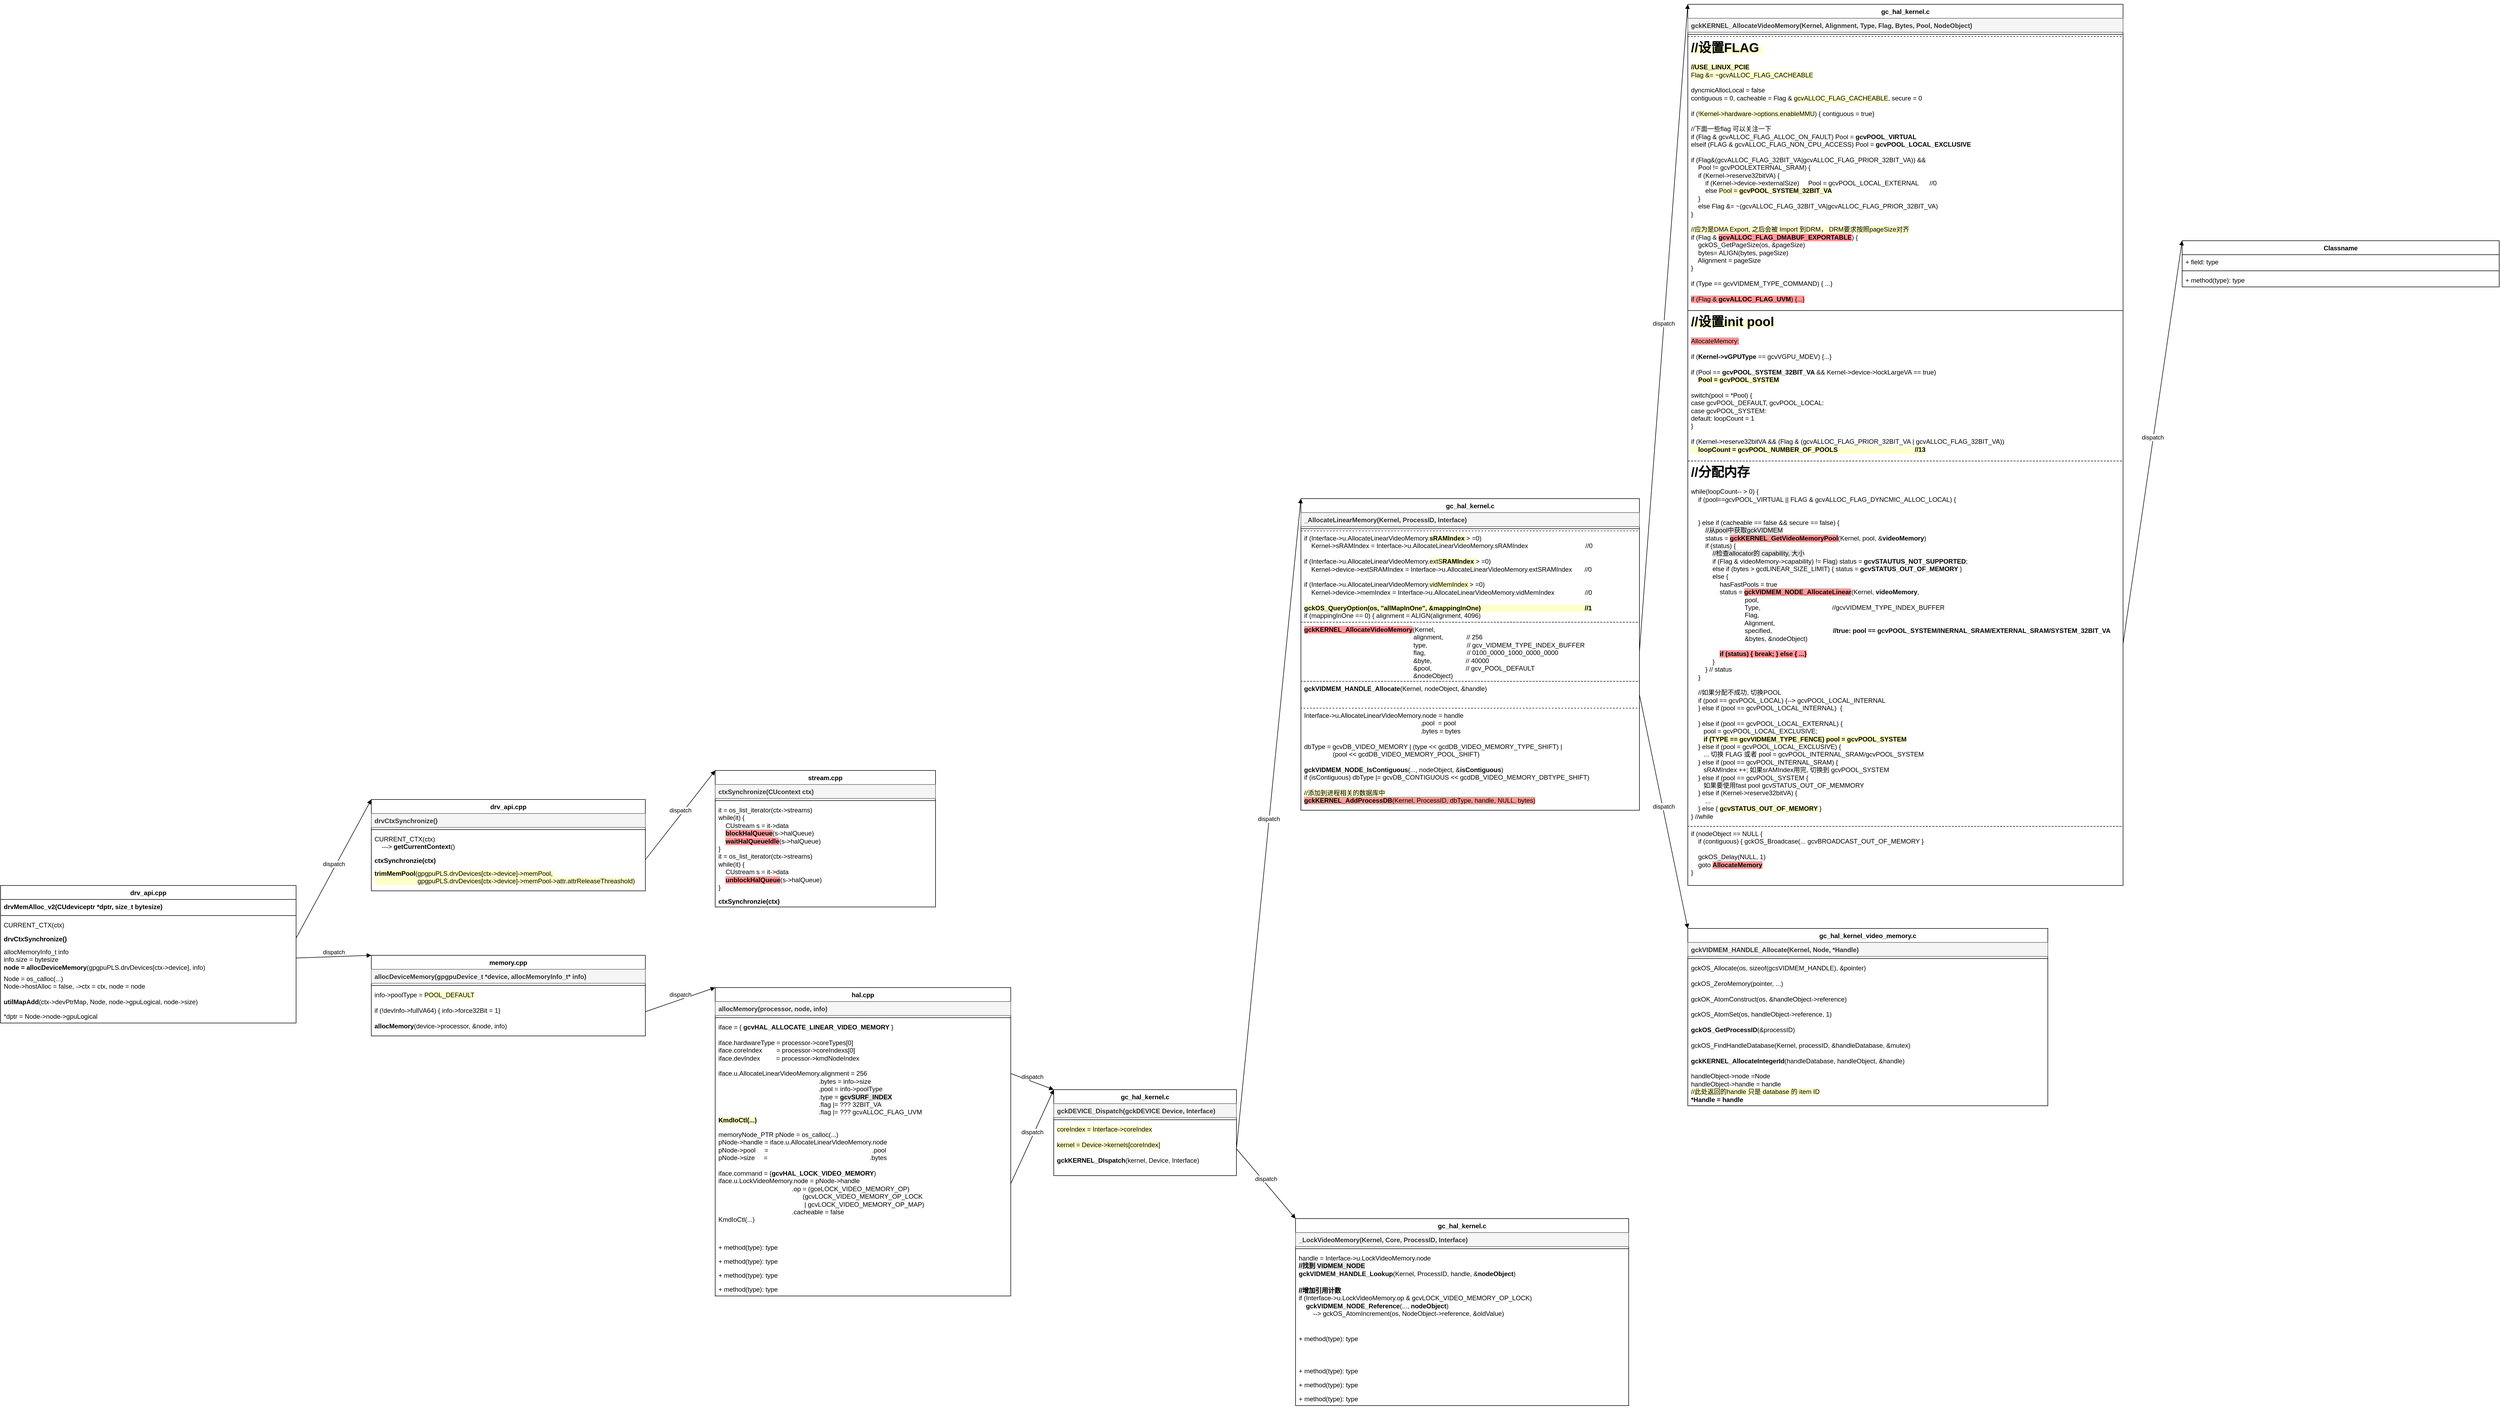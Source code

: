 <mxfile version="25.0.3">
  <diagram name="Page-1" id="klpA_2AShYlU7AM5QuSL">
    <mxGraphModel dx="890" dy="2728" grid="1" gridSize="10" guides="1" tooltips="1" connect="1" arrows="1" fold="1" page="1" pageScale="1" pageWidth="850" pageHeight="1100" math="0" shadow="0">
      <root>
        <mxCell id="0" />
        <mxCell id="1" parent="0" />
        <mxCell id="NuDpKzAwzLJSV5Tyi5Um-1" value="drv_api.cpp" style="swimlane;fontStyle=1;align=center;verticalAlign=top;childLayout=stackLayout;horizontal=1;startSize=26;horizontalStack=0;resizeParent=1;resizeParentMax=0;resizeLast=0;collapsible=1;marginBottom=0;whiteSpace=wrap;html=1;" vertex="1" parent="1">
          <mxGeometry x="140" y="290" width="550" height="256" as="geometry" />
        </mxCell>
        <mxCell id="NuDpKzAwzLJSV5Tyi5Um-2" value="&lt;span style=&quot;font-weight: 700; text-align: center;&quot;&gt;drvMemAlloc_v2(CUdeviceptr *dptr, size_t bytesize)&lt;/span&gt;" style="text;strokeColor=none;fillColor=none;align=left;verticalAlign=top;spacingLeft=4;spacingRight=4;overflow=hidden;rotatable=0;points=[[0,0.5],[1,0.5]];portConstraint=eastwest;whiteSpace=wrap;html=1;" vertex="1" parent="NuDpKzAwzLJSV5Tyi5Um-1">
          <mxGeometry y="26" width="550" height="26" as="geometry" />
        </mxCell>
        <mxCell id="NuDpKzAwzLJSV5Tyi5Um-3" value="" style="line;strokeWidth=1;fillColor=none;align=left;verticalAlign=middle;spacingTop=-1;spacingLeft=3;spacingRight=3;rotatable=0;labelPosition=right;points=[];portConstraint=eastwest;strokeColor=inherit;" vertex="1" parent="NuDpKzAwzLJSV5Tyi5Um-1">
          <mxGeometry y="52" width="550" height="8" as="geometry" />
        </mxCell>
        <mxCell id="NuDpKzAwzLJSV5Tyi5Um-9" value="CURRENT_CTX(ctx)" style="text;strokeColor=none;fillColor=none;align=left;verticalAlign=top;spacingLeft=4;spacingRight=4;overflow=hidden;rotatable=0;points=[[0,0.5],[1,0.5]];portConstraint=eastwest;whiteSpace=wrap;html=1;" vertex="1" parent="NuDpKzAwzLJSV5Tyi5Um-1">
          <mxGeometry y="60" width="550" height="26" as="geometry" />
        </mxCell>
        <mxCell id="NuDpKzAwzLJSV5Tyi5Um-4" value="&lt;b&gt;drvCtxSynchronize()&lt;/b&gt;&lt;div&gt;&lt;b&gt;&lt;br&gt;&lt;/b&gt;&lt;/div&gt;&lt;div&gt;&lt;br&gt;&lt;/div&gt;" style="text;strokeColor=none;fillColor=none;align=left;verticalAlign=top;spacingLeft=4;spacingRight=4;overflow=hidden;rotatable=0;points=[[0,0.5],[1,0.5]];portConstraint=eastwest;whiteSpace=wrap;html=1;" vertex="1" parent="NuDpKzAwzLJSV5Tyi5Um-1">
          <mxGeometry y="86" width="550" height="24" as="geometry" />
        </mxCell>
        <mxCell id="NuDpKzAwzLJSV5Tyi5Um-12" value="&lt;div&gt;allocMemoryInfo_t info&lt;/div&gt;&lt;div&gt;info.size = bytesize&lt;/div&gt;&lt;b&gt;node = allocDeviceMemory&lt;/b&gt;(gpgpuPLS.drvDevices[ctx-&amp;gt;device], info)" style="text;strokeColor=none;fillColor=none;align=left;verticalAlign=top;spacingLeft=4;spacingRight=4;overflow=hidden;rotatable=0;points=[[0,0.5],[1,0.5]];portConstraint=eastwest;whiteSpace=wrap;html=1;" vertex="1" parent="NuDpKzAwzLJSV5Tyi5Um-1">
          <mxGeometry y="110" width="550" height="50" as="geometry" />
        </mxCell>
        <mxCell id="NuDpKzAwzLJSV5Tyi5Um-11" value="Node = os_calloc(...)&lt;div&gt;Node-&amp;gt;hostAlloc = false, -&amp;gt;ctx = ctx, node = node&lt;/div&gt;&lt;div&gt;&lt;br&gt;&lt;/div&gt;&lt;div&gt;&lt;b&gt;utilMapAdd&lt;/b&gt;(ctx-&amp;gt;devPtrMap, Node, node-&amp;gt;gpuLogical, node-&amp;gt;size)&lt;/div&gt;" style="text;strokeColor=none;fillColor=none;align=left;verticalAlign=top;spacingLeft=4;spacingRight=4;overflow=hidden;rotatable=0;points=[[0,0.5],[1,0.5]];portConstraint=eastwest;whiteSpace=wrap;html=1;" vertex="1" parent="NuDpKzAwzLJSV5Tyi5Um-1">
          <mxGeometry y="160" width="550" height="70" as="geometry" />
        </mxCell>
        <mxCell id="NuDpKzAwzLJSV5Tyi5Um-10" value="*dptr = Node-&amp;gt;node-&amp;gt;gpuLogical" style="text;strokeColor=none;fillColor=none;align=left;verticalAlign=top;spacingLeft=4;spacingRight=4;overflow=hidden;rotatable=0;points=[[0,0.5],[1,0.5]];portConstraint=eastwest;whiteSpace=wrap;html=1;" vertex="1" parent="NuDpKzAwzLJSV5Tyi5Um-1">
          <mxGeometry y="230" width="550" height="26" as="geometry" />
        </mxCell>
        <mxCell id="NuDpKzAwzLJSV5Tyi5Um-13" value="drv_api.cpp" style="swimlane;fontStyle=1;align=center;verticalAlign=top;childLayout=stackLayout;horizontal=1;startSize=26;horizontalStack=0;resizeParent=1;resizeParentMax=0;resizeLast=0;collapsible=1;marginBottom=0;whiteSpace=wrap;html=1;" vertex="1" parent="1">
          <mxGeometry x="830" y="130" width="510" height="170" as="geometry" />
        </mxCell>
        <mxCell id="NuDpKzAwzLJSV5Tyi5Um-14" value="&lt;span style=&quot;font-weight: 700; text-align: center;&quot;&gt;drvCtxSynchronize()&lt;/span&gt;" style="text;strokeColor=#666666;fillColor=#f5f5f5;align=left;verticalAlign=top;spacingLeft=4;spacingRight=4;overflow=hidden;rotatable=0;points=[[0,0.5],[1,0.5]];portConstraint=eastwest;whiteSpace=wrap;html=1;fontColor=#333333;" vertex="1" parent="NuDpKzAwzLJSV5Tyi5Um-13">
          <mxGeometry y="26" width="510" height="26" as="geometry" />
        </mxCell>
        <mxCell id="NuDpKzAwzLJSV5Tyi5Um-15" value="" style="line;strokeWidth=1;fillColor=none;align=left;verticalAlign=middle;spacingTop=-1;spacingLeft=3;spacingRight=3;rotatable=0;labelPosition=right;points=[];portConstraint=eastwest;strokeColor=inherit;" vertex="1" parent="NuDpKzAwzLJSV5Tyi5Um-13">
          <mxGeometry y="52" width="510" height="8" as="geometry" />
        </mxCell>
        <mxCell id="NuDpKzAwzLJSV5Tyi5Um-16" value="CURRENT_CTX(ctx)&lt;div&gt;&amp;nbsp; &amp;nbsp; ---&amp;gt; &lt;b&gt;getCurrentContext&lt;/b&gt;()&lt;/div&gt;" style="text;strokeColor=none;fillColor=none;align=left;verticalAlign=top;spacingLeft=4;spacingRight=4;overflow=hidden;rotatable=0;points=[[0,0.5],[1,0.5]];portConstraint=eastwest;whiteSpace=wrap;html=1;" vertex="1" parent="NuDpKzAwzLJSV5Tyi5Um-13">
          <mxGeometry y="60" width="510" height="40" as="geometry" />
        </mxCell>
        <mxCell id="NuDpKzAwzLJSV5Tyi5Um-17" value="&lt;div&gt;&lt;b&gt;ctxSynchronzie(ctx)&lt;/b&gt;&lt;/div&gt;" style="text;strokeColor=none;fillColor=none;align=left;verticalAlign=top;spacingLeft=4;spacingRight=4;overflow=hidden;rotatable=0;points=[[0,0.5],[1,0.5]];portConstraint=eastwest;whiteSpace=wrap;html=1;" vertex="1" parent="NuDpKzAwzLJSV5Tyi5Um-13">
          <mxGeometry y="100" width="510" height="24" as="geometry" />
        </mxCell>
        <mxCell id="NuDpKzAwzLJSV5Tyi5Um-18" value="&lt;span style=&quot;background-color: rgb(255, 255, 204);&quot;&gt;&lt;b&gt;trimMemPool&lt;/b&gt;(gpgpuPLS.drvDevices[ctx-&amp;gt;device]-&amp;gt;memPool,&amp;nbsp;&lt;br&gt;&amp;nbsp; &amp;nbsp; &amp;nbsp; &amp;nbsp; &amp;nbsp; &amp;nbsp; &amp;nbsp; &amp;nbsp; &amp;nbsp; &amp;nbsp; &amp;nbsp; &amp;nbsp; gpgpuPLS.drvDevices[ctx-&amp;gt;device]-&amp;gt;memPool-&amp;gt;attr.attrReleaseThreashold)&lt;/span&gt;" style="text;strokeColor=none;fillColor=none;align=left;verticalAlign=top;spacingLeft=4;spacingRight=4;overflow=hidden;rotatable=0;points=[[0,0.5],[1,0.5]];portConstraint=eastwest;whiteSpace=wrap;html=1;" vertex="1" parent="NuDpKzAwzLJSV5Tyi5Um-13">
          <mxGeometry y="124" width="510" height="46" as="geometry" />
        </mxCell>
        <mxCell id="NuDpKzAwzLJSV5Tyi5Um-21" value="stream.cpp" style="swimlane;fontStyle=1;align=center;verticalAlign=top;childLayout=stackLayout;horizontal=1;startSize=26;horizontalStack=0;resizeParent=1;resizeParentMax=0;resizeLast=0;collapsible=1;marginBottom=0;whiteSpace=wrap;html=1;" vertex="1" parent="1">
          <mxGeometry x="1470" y="76" width="410" height="254" as="geometry" />
        </mxCell>
        <mxCell id="NuDpKzAwzLJSV5Tyi5Um-22" value="&lt;span style=&quot;font-weight: 700; text-align: center;&quot;&gt;ctxSynchronize(CUcontext ctx)&lt;/span&gt;" style="text;strokeColor=#666666;fillColor=#f5f5f5;align=left;verticalAlign=top;spacingLeft=4;spacingRight=4;overflow=hidden;rotatable=0;points=[[0,0.5],[1,0.5]];portConstraint=eastwest;whiteSpace=wrap;html=1;fontColor=#333333;" vertex="1" parent="NuDpKzAwzLJSV5Tyi5Um-21">
          <mxGeometry y="26" width="410" height="26" as="geometry" />
        </mxCell>
        <mxCell id="NuDpKzAwzLJSV5Tyi5Um-23" value="" style="line;strokeWidth=1;fillColor=none;align=left;verticalAlign=middle;spacingTop=-1;spacingLeft=3;spacingRight=3;rotatable=0;labelPosition=right;points=[];portConstraint=eastwest;strokeColor=inherit;" vertex="1" parent="NuDpKzAwzLJSV5Tyi5Um-21">
          <mxGeometry y="52" width="410" height="8" as="geometry" />
        </mxCell>
        <mxCell id="NuDpKzAwzLJSV5Tyi5Um-24" value="it = os_list_iterator(ctx-&amp;gt;streams)&lt;div&gt;while(it) {&lt;/div&gt;&lt;div&gt;&amp;nbsp; &amp;nbsp; CUstream s = it-&amp;gt;data&lt;/div&gt;&lt;div&gt;&amp;nbsp; &amp;nbsp; &lt;b style=&quot;background-color: rgb(255, 153, 153);&quot;&gt;blockHalQueue&lt;/b&gt;(s-&amp;gt;halQueue)&lt;/div&gt;&lt;div&gt;&amp;nbsp; &amp;nbsp; &lt;b style=&quot;background-color: rgb(255, 153, 153);&quot;&gt;waitHalQueueIdle&lt;/b&gt;(s-&amp;gt;halQueue)&lt;/div&gt;&lt;div&gt;}&lt;/div&gt;&lt;div&gt;it = os_list_iterator(ctx-&amp;gt;streams)&lt;/div&gt;&lt;div&gt;&lt;div&gt;while(it) {&lt;/div&gt;&lt;div&gt;&amp;nbsp; &amp;nbsp; CUstream s = it-&amp;gt;data&lt;/div&gt;&lt;div&gt;&amp;nbsp; &amp;nbsp; &lt;b style=&quot;background-color: rgb(255, 153, 153);&quot;&gt;unblockHalQueue&lt;/b&gt;(s-&amp;gt;halQueue)&lt;/div&gt;&lt;div&gt;&lt;span style=&quot;background-color: initial;&quot;&gt;}&lt;/span&gt;&lt;/div&gt;&lt;/div&gt;" style="text;strokeColor=none;fillColor=none;align=left;verticalAlign=top;spacingLeft=4;spacingRight=4;overflow=hidden;rotatable=0;points=[[0,0.5],[1,0.5]];portConstraint=eastwest;whiteSpace=wrap;html=1;" vertex="1" parent="NuDpKzAwzLJSV5Tyi5Um-21">
          <mxGeometry y="60" width="410" height="170" as="geometry" />
        </mxCell>
        <mxCell id="NuDpKzAwzLJSV5Tyi5Um-25" value="&lt;div&gt;&lt;b&gt;ctxSynchronzie(ctx)&lt;/b&gt;&lt;/div&gt;" style="text;strokeColor=none;fillColor=none;align=left;verticalAlign=top;spacingLeft=4;spacingRight=4;overflow=hidden;rotatable=0;points=[[0,0.5],[1,0.5]];portConstraint=eastwest;whiteSpace=wrap;html=1;" vertex="1" parent="NuDpKzAwzLJSV5Tyi5Um-21">
          <mxGeometry y="230" width="410" height="24" as="geometry" />
        </mxCell>
        <mxCell id="NuDpKzAwzLJSV5Tyi5Um-27" value="dispatch" style="html=1;verticalAlign=bottom;endArrow=block;curved=0;rounded=0;exitX=1;exitY=0.5;exitDx=0;exitDy=0;entryX=0;entryY=0;entryDx=0;entryDy=0;" edge="1" parent="1" source="NuDpKzAwzLJSV5Tyi5Um-4" target="NuDpKzAwzLJSV5Tyi5Um-13">
          <mxGeometry width="80" relative="1" as="geometry">
            <mxPoint x="890" y="360" as="sourcePoint" />
            <mxPoint x="970" y="360" as="targetPoint" />
          </mxGeometry>
        </mxCell>
        <mxCell id="NuDpKzAwzLJSV5Tyi5Um-28" value="dispatch" style="html=1;verticalAlign=bottom;endArrow=block;curved=0;rounded=0;exitX=1;exitY=0.5;exitDx=0;exitDy=0;entryX=0;entryY=0;entryDx=0;entryDy=0;" edge="1" parent="1" source="NuDpKzAwzLJSV5Tyi5Um-17" target="NuDpKzAwzLJSV5Tyi5Um-21">
          <mxGeometry width="80" relative="1" as="geometry">
            <mxPoint x="700" y="268" as="sourcePoint" />
            <mxPoint x="860" y="140" as="targetPoint" />
          </mxGeometry>
        </mxCell>
        <mxCell id="NuDpKzAwzLJSV5Tyi5Um-29" value="memory.cpp" style="swimlane;fontStyle=1;align=center;verticalAlign=top;childLayout=stackLayout;horizontal=1;startSize=26;horizontalStack=0;resizeParent=1;resizeParentMax=0;resizeLast=0;collapsible=1;marginBottom=0;whiteSpace=wrap;html=1;" vertex="1" parent="1">
          <mxGeometry x="830" y="420" width="510" height="150" as="geometry" />
        </mxCell>
        <mxCell id="NuDpKzAwzLJSV5Tyi5Um-30" value="&lt;b&gt;allocDeviceMemory(gpgpuDevice_t *device, allocMemoryInfo_t* info)&lt;/b&gt;" style="text;strokeColor=#666666;fillColor=#f5f5f5;align=left;verticalAlign=top;spacingLeft=4;spacingRight=4;overflow=hidden;rotatable=0;points=[[0,0.5],[1,0.5]];portConstraint=eastwest;whiteSpace=wrap;html=1;fontColor=#333333;" vertex="1" parent="NuDpKzAwzLJSV5Tyi5Um-29">
          <mxGeometry y="26" width="510" height="26" as="geometry" />
        </mxCell>
        <mxCell id="NuDpKzAwzLJSV5Tyi5Um-31" value="" style="line;strokeWidth=1;fillColor=none;align=left;verticalAlign=middle;spacingTop=-1;spacingLeft=3;spacingRight=3;rotatable=0;labelPosition=right;points=[];portConstraint=eastwest;strokeColor=inherit;" vertex="1" parent="NuDpKzAwzLJSV5Tyi5Um-29">
          <mxGeometry y="52" width="510" height="8" as="geometry" />
        </mxCell>
        <mxCell id="NuDpKzAwzLJSV5Tyi5Um-32" value="info-&amp;gt;poolType = &lt;span style=&quot;background-color: rgb(255, 255, 204);&quot;&gt;POOL_DEFAULT&lt;/span&gt;&lt;div&gt;&lt;br&gt;&lt;/div&gt;&lt;div&gt;if (!devInfo-&amp;gt;fullVA64) { info-&amp;gt;force32Bit = 1}&lt;/div&gt;&lt;div&gt;&lt;br&gt;&lt;/div&gt;&lt;div&gt;&lt;b&gt;allocMemory&lt;/b&gt;(device-&amp;gt;processor, &amp;amp;node, info)&lt;/div&gt;" style="text;strokeColor=none;fillColor=none;align=left;verticalAlign=top;spacingLeft=4;spacingRight=4;overflow=hidden;rotatable=0;points=[[0,0.5],[1,0.5]];portConstraint=eastwest;whiteSpace=wrap;html=1;" vertex="1" parent="NuDpKzAwzLJSV5Tyi5Um-29">
          <mxGeometry y="60" width="510" height="90" as="geometry" />
        </mxCell>
        <mxCell id="NuDpKzAwzLJSV5Tyi5Um-33" value="dispatch" style="html=1;verticalAlign=bottom;endArrow=block;curved=0;rounded=0;exitX=1;exitY=0.5;exitDx=0;exitDy=0;entryX=0;entryY=0;entryDx=0;entryDy=0;" edge="1" parent="1" source="NuDpKzAwzLJSV5Tyi5Um-12" target="NuDpKzAwzLJSV5Tyi5Um-29">
          <mxGeometry width="80" relative="1" as="geometry">
            <mxPoint x="700" y="398" as="sourcePoint" />
            <mxPoint x="840" y="140" as="targetPoint" />
          </mxGeometry>
        </mxCell>
        <mxCell id="NuDpKzAwzLJSV5Tyi5Um-34" value="hal.cpp" style="swimlane;fontStyle=1;align=center;verticalAlign=top;childLayout=stackLayout;horizontal=1;startSize=26;horizontalStack=0;resizeParent=1;resizeParentMax=0;resizeLast=0;collapsible=1;marginBottom=0;whiteSpace=wrap;html=1;" vertex="1" parent="1">
          <mxGeometry x="1470" y="480" width="550" height="574" as="geometry" />
        </mxCell>
        <mxCell id="NuDpKzAwzLJSV5Tyi5Um-35" value="&lt;b&gt;allocMemory(processor, node, info)&lt;/b&gt;" style="text;strokeColor=#666666;fillColor=#f5f5f5;align=left;verticalAlign=top;spacingLeft=4;spacingRight=4;overflow=hidden;rotatable=0;points=[[0,0.5],[1,0.5]];portConstraint=eastwest;whiteSpace=wrap;html=1;fontColor=#333333;" vertex="1" parent="NuDpKzAwzLJSV5Tyi5Um-34">
          <mxGeometry y="26" width="550" height="26" as="geometry" />
        </mxCell>
        <mxCell id="NuDpKzAwzLJSV5Tyi5Um-36" value="" style="line;strokeWidth=1;fillColor=none;align=left;verticalAlign=middle;spacingTop=-1;spacingLeft=3;spacingRight=3;rotatable=0;labelPosition=right;points=[];portConstraint=eastwest;strokeColor=inherit;" vertex="1" parent="NuDpKzAwzLJSV5Tyi5Um-34">
          <mxGeometry y="52" width="550" height="8" as="geometry" />
        </mxCell>
        <mxCell id="NuDpKzAwzLJSV5Tyi5Um-37" value="iface = { &lt;b&gt;gcvHAL_ALLOCATE_LINEAR_VIDEO_MEMORY &lt;/b&gt;}&lt;div&gt;&lt;br&gt;&lt;/div&gt;&lt;div&gt;iface.hardwareType = processor-&amp;gt;coreTypes[0]&lt;/div&gt;&lt;div&gt;iface.coreIndex&amp;nbsp; &amp;nbsp; &amp;nbsp; &amp;nbsp; = processor-&amp;gt;coreIndexs[0]&lt;/div&gt;&lt;div&gt;iface.devIndex&amp;nbsp; &amp;nbsp; &amp;nbsp; &amp;nbsp; &amp;nbsp;= processor-&amp;gt;kmdNodeIndex&lt;/div&gt;&lt;div&gt;&lt;br&gt;&lt;/div&gt;&lt;div&gt;iface.u.AllocateLinearVideoMemory.alignment = 256&lt;/div&gt;&lt;div&gt;&amp;nbsp; &amp;nbsp; &amp;nbsp; &amp;nbsp; &amp;nbsp; &amp;nbsp; &amp;nbsp; &amp;nbsp; &amp;nbsp; &amp;nbsp; &amp;nbsp; &amp;nbsp; &amp;nbsp; &amp;nbsp; &amp;nbsp; &amp;nbsp; &amp;nbsp; &amp;nbsp; &amp;nbsp; &amp;nbsp; &amp;nbsp; &amp;nbsp; &amp;nbsp; &amp;nbsp; &amp;nbsp; &amp;nbsp; &amp;nbsp; &amp;nbsp; .bytes = info-&amp;gt;size&lt;br&gt;&amp;nbsp; &amp;nbsp; &amp;nbsp; &amp;nbsp; &amp;nbsp; &amp;nbsp; &amp;nbsp; &amp;nbsp; &amp;nbsp; &amp;nbsp; &amp;nbsp; &amp;nbsp; &amp;nbsp; &amp;nbsp; &amp;nbsp; &amp;nbsp; &amp;nbsp; &amp;nbsp; &amp;nbsp; &amp;nbsp; &amp;nbsp; &amp;nbsp; &amp;nbsp; &amp;nbsp; &amp;nbsp; &amp;nbsp; &amp;nbsp; &amp;nbsp; .pool = info-&amp;gt;poolType&lt;/div&gt;&lt;div&gt;&amp;nbsp; &amp;nbsp; &amp;nbsp; &amp;nbsp; &amp;nbsp; &amp;nbsp; &amp;nbsp; &amp;nbsp; &amp;nbsp; &amp;nbsp; &amp;nbsp; &amp;nbsp; &amp;nbsp; &amp;nbsp; &amp;nbsp; &amp;nbsp; &amp;nbsp; &amp;nbsp; &amp;nbsp; &amp;nbsp; &amp;nbsp; &amp;nbsp; &amp;nbsp; &amp;nbsp; &amp;nbsp; &amp;nbsp; &amp;nbsp; &amp;nbsp; .type = &lt;b style=&quot;background-color: rgb(230, 230, 230);&quot;&gt;gcvSURF_INDEX&lt;/b&gt;&lt;/div&gt;&lt;div&gt;&amp;nbsp; &amp;nbsp; &amp;nbsp; &amp;nbsp; &amp;nbsp; &amp;nbsp; &amp;nbsp; &amp;nbsp; &amp;nbsp; &amp;nbsp; &amp;nbsp; &amp;nbsp; &amp;nbsp; &amp;nbsp; &amp;nbsp; &amp;nbsp; &amp;nbsp; &amp;nbsp; &amp;nbsp; &amp;nbsp; &amp;nbsp; &amp;nbsp; &amp;nbsp; &amp;nbsp; &amp;nbsp; &amp;nbsp; &amp;nbsp; &amp;nbsp; .flag |= ??? 32BIT_VA&lt;br&gt;&amp;nbsp; &amp;nbsp; &amp;nbsp; &amp;nbsp; &amp;nbsp; &amp;nbsp; &amp;nbsp; &amp;nbsp; &amp;nbsp; &amp;nbsp; &amp;nbsp; &amp;nbsp; &amp;nbsp; &amp;nbsp; &amp;nbsp; &amp;nbsp; &amp;nbsp; &amp;nbsp; &amp;nbsp; &amp;nbsp; &amp;nbsp; &amp;nbsp; &amp;nbsp; &amp;nbsp; &amp;nbsp; &amp;nbsp; &amp;nbsp; &amp;nbsp; .flag |= ??? gcvALLOC_FLAG_UVM&lt;/div&gt;&lt;div&gt;&lt;b style=&quot;background-color: rgb(255, 255, 204);&quot;&gt;KmdIoCtl(...)&lt;/b&gt;&lt;/div&gt;&lt;div&gt;&lt;br&gt;&lt;/div&gt;&lt;div&gt;&lt;br&gt;&lt;/div&gt;&lt;div&gt;&lt;br&gt;&lt;/div&gt;" style="text;strokeColor=none;fillColor=none;align=left;verticalAlign=top;spacingLeft=4;spacingRight=4;overflow=hidden;rotatable=0;points=[[0,0.5],[1,0.5]];portConstraint=eastwest;whiteSpace=wrap;html=1;" vertex="1" parent="NuDpKzAwzLJSV5Tyi5Um-34">
          <mxGeometry y="60" width="550" height="200" as="geometry" />
        </mxCell>
        <mxCell id="NuDpKzAwzLJSV5Tyi5Um-46" value="memoryNode_PTR pNode = os_calloc(...)&lt;div&gt;pNode-&amp;gt;handle = iface.u.AllocateLinearVideoMemory.node&lt;/div&gt;&lt;div&gt;pNode-&amp;gt;pool&amp;nbsp; &amp;nbsp; &amp;nbsp;=&amp;nbsp; &amp;nbsp; &amp;nbsp; &amp;nbsp; &amp;nbsp; &amp;nbsp; &amp;nbsp; &amp;nbsp; &amp;nbsp; &amp;nbsp; &amp;nbsp; &amp;nbsp; &amp;nbsp; &amp;nbsp; &amp;nbsp; &amp;nbsp; &amp;nbsp; &amp;nbsp; &amp;nbsp; &amp;nbsp; &amp;nbsp; &amp;nbsp; &amp;nbsp; &amp;nbsp; &amp;nbsp; &amp;nbsp; &amp;nbsp; &amp;nbsp; &amp;nbsp; .pool&lt;br&gt;pNode-&amp;gt;size&amp;nbsp; &amp;nbsp; &amp;nbsp;=&amp;nbsp; &amp;nbsp; &amp;nbsp; &amp;nbsp; &amp;nbsp; &amp;nbsp; &amp;nbsp; &amp;nbsp; &amp;nbsp; &amp;nbsp; &amp;nbsp; &amp;nbsp; &amp;nbsp; &amp;nbsp; &amp;nbsp; &amp;nbsp; &amp;nbsp; &amp;nbsp; &amp;nbsp; &amp;nbsp; &amp;nbsp; &amp;nbsp; &amp;nbsp; &amp;nbsp; &amp;nbsp; &amp;nbsp; &amp;nbsp; &amp;nbsp; &amp;nbsp;.bytes&lt;/div&gt;&lt;div&gt;&lt;br&gt;&lt;/div&gt;&lt;div&gt;iface.command = {&lt;b&gt;gcvHAL_LOCK_VIDEO_MEMORY&lt;/b&gt;)&lt;/div&gt;&lt;div&gt;iface.u.LockVideoMemory.node = pNode-&amp;gt;handle&lt;br&gt;&amp;nbsp; &amp;nbsp; &amp;nbsp; &amp;nbsp; &amp;nbsp; &amp;nbsp; &amp;nbsp; &amp;nbsp; &amp;nbsp; &amp;nbsp; &amp;nbsp; &amp;nbsp; &amp;nbsp; &amp;nbsp; &amp;nbsp; &amp;nbsp; &amp;nbsp; &amp;nbsp; &amp;nbsp; &amp;nbsp; &amp;nbsp;.op = (gceLOCK_VIDEO_MEMORY_OP) &lt;br&gt;&amp;nbsp; &amp;nbsp; &amp;nbsp; &amp;nbsp; &amp;nbsp; &amp;nbsp; &amp;nbsp; &amp;nbsp; &amp;nbsp; &amp;nbsp; &amp;nbsp; &amp;nbsp; &amp;nbsp; &amp;nbsp; &amp;nbsp; &amp;nbsp; &amp;nbsp; &amp;nbsp; &amp;nbsp; &amp;nbsp; &amp;nbsp; &amp;nbsp; &amp;nbsp; &amp;nbsp;(gcvLOCK_VIDEO_MEMORY_OP_LOCK&lt;br&gt;&amp;nbsp; &amp;nbsp; &amp;nbsp; &amp;nbsp; &amp;nbsp; &amp;nbsp; &amp;nbsp; &amp;nbsp; &amp;nbsp; &amp;nbsp; &amp;nbsp; &amp;nbsp; &amp;nbsp; &amp;nbsp; &amp;nbsp; &amp;nbsp; &amp;nbsp; &amp;nbsp; &amp;nbsp; &amp;nbsp; &amp;nbsp; &amp;nbsp; &amp;nbsp; &amp;nbsp; | gcvLOCK_VIDEO_MEMORY_OP_MAP)&lt;/div&gt;&lt;div&gt;&amp;nbsp; &amp;nbsp; &amp;nbsp; &amp;nbsp; &amp;nbsp; &amp;nbsp; &amp;nbsp; &amp;nbsp; &amp;nbsp; &amp;nbsp; &amp;nbsp; &amp;nbsp; &amp;nbsp; &amp;nbsp; &amp;nbsp; &amp;nbsp; &amp;nbsp; &amp;nbsp; &amp;nbsp; &amp;nbsp; &amp;nbsp;.cacheable = false&lt;/div&gt;&lt;div&gt;KmdIoCtl(...)&lt;/div&gt;&lt;div&gt;&lt;br&gt;&lt;/div&gt;" style="text;strokeColor=none;fillColor=none;align=left;verticalAlign=top;spacingLeft=4;spacingRight=4;overflow=hidden;rotatable=0;points=[[0,0.5],[1,0.5]];portConstraint=eastwest;whiteSpace=wrap;html=1;" vertex="1" parent="NuDpKzAwzLJSV5Tyi5Um-34">
          <mxGeometry y="260" width="550" height="210" as="geometry" />
        </mxCell>
        <mxCell id="NuDpKzAwzLJSV5Tyi5Um-45" value="+ method(type): type" style="text;strokeColor=none;fillColor=none;align=left;verticalAlign=top;spacingLeft=4;spacingRight=4;overflow=hidden;rotatable=0;points=[[0,0.5],[1,0.5]];portConstraint=eastwest;whiteSpace=wrap;html=1;" vertex="1" parent="NuDpKzAwzLJSV5Tyi5Um-34">
          <mxGeometry y="470" width="550" height="26" as="geometry" />
        </mxCell>
        <mxCell id="NuDpKzAwzLJSV5Tyi5Um-44" value="+ method(type): type" style="text;strokeColor=none;fillColor=none;align=left;verticalAlign=top;spacingLeft=4;spacingRight=4;overflow=hidden;rotatable=0;points=[[0,0.5],[1,0.5]];portConstraint=eastwest;whiteSpace=wrap;html=1;" vertex="1" parent="NuDpKzAwzLJSV5Tyi5Um-34">
          <mxGeometry y="496" width="550" height="26" as="geometry" />
        </mxCell>
        <mxCell id="NuDpKzAwzLJSV5Tyi5Um-43" value="+ method(type): type" style="text;strokeColor=none;fillColor=none;align=left;verticalAlign=top;spacingLeft=4;spacingRight=4;overflow=hidden;rotatable=0;points=[[0,0.5],[1,0.5]];portConstraint=eastwest;whiteSpace=wrap;html=1;" vertex="1" parent="NuDpKzAwzLJSV5Tyi5Um-34">
          <mxGeometry y="522" width="550" height="26" as="geometry" />
        </mxCell>
        <mxCell id="NuDpKzAwzLJSV5Tyi5Um-42" value="+ method(type): type" style="text;strokeColor=none;fillColor=none;align=left;verticalAlign=top;spacingLeft=4;spacingRight=4;overflow=hidden;rotatable=0;points=[[0,0.5],[1,0.5]];portConstraint=eastwest;whiteSpace=wrap;html=1;" vertex="1" parent="NuDpKzAwzLJSV5Tyi5Um-34">
          <mxGeometry y="548" width="550" height="26" as="geometry" />
        </mxCell>
        <mxCell id="NuDpKzAwzLJSV5Tyi5Um-47" value="gc_hal_kernel.c" style="swimlane;fontStyle=1;align=center;verticalAlign=top;childLayout=stackLayout;horizontal=1;startSize=26;horizontalStack=0;resizeParent=1;resizeParentMax=0;resizeLast=0;collapsible=1;marginBottom=0;whiteSpace=wrap;html=1;" vertex="1" parent="1">
          <mxGeometry x="2100" y="670" width="340" height="160" as="geometry" />
        </mxCell>
        <mxCell id="NuDpKzAwzLJSV5Tyi5Um-48" value="&lt;b&gt;gckDEVICE_Dispatch(gckDEVICE Device, Interface)&lt;/b&gt;" style="text;strokeColor=#666666;fillColor=#f5f5f5;align=left;verticalAlign=top;spacingLeft=4;spacingRight=4;overflow=hidden;rotatable=0;points=[[0,0.5],[1,0.5]];portConstraint=eastwest;whiteSpace=wrap;html=1;fontColor=#333333;" vertex="1" parent="NuDpKzAwzLJSV5Tyi5Um-47">
          <mxGeometry y="26" width="340" height="26" as="geometry" />
        </mxCell>
        <mxCell id="NuDpKzAwzLJSV5Tyi5Um-49" value="" style="line;strokeWidth=1;fillColor=none;align=left;verticalAlign=middle;spacingTop=-1;spacingLeft=3;spacingRight=3;rotatable=0;labelPosition=right;points=[];portConstraint=eastwest;strokeColor=inherit;" vertex="1" parent="NuDpKzAwzLJSV5Tyi5Um-47">
          <mxGeometry y="52" width="340" height="8" as="geometry" />
        </mxCell>
        <mxCell id="NuDpKzAwzLJSV5Tyi5Um-50" value="&lt;span style=&quot;background-color: rgb(255, 255, 204);&quot;&gt;coreIndex = Interface-&amp;gt;coreIndex&lt;/span&gt;&lt;div&gt;&lt;br&gt;&lt;/div&gt;&lt;div&gt;&lt;span style=&quot;background-color: rgb(255, 255, 204);&quot;&gt;kernel = Device-&amp;gt;kernels[coreIndex]&lt;/span&gt;&lt;/div&gt;&lt;div&gt;&lt;br&gt;&lt;/div&gt;&lt;div&gt;&lt;b&gt;gckKERNEL_DIspatch&lt;/b&gt;(kernel, Device, Interface)&lt;/div&gt;" style="text;strokeColor=none;fillColor=none;align=left;verticalAlign=top;spacingLeft=4;spacingRight=4;overflow=hidden;rotatable=0;points=[[0,0.5],[1,0.5]];portConstraint=eastwest;whiteSpace=wrap;html=1;" vertex="1" parent="NuDpKzAwzLJSV5Tyi5Um-47">
          <mxGeometry y="60" width="340" height="100" as="geometry" />
        </mxCell>
        <mxCell id="NuDpKzAwzLJSV5Tyi5Um-51" value="gc_hal_kernel.c" style="swimlane;fontStyle=1;align=center;verticalAlign=top;childLayout=stackLayout;horizontal=1;startSize=26;horizontalStack=0;resizeParent=1;resizeParentMax=0;resizeLast=0;collapsible=1;marginBottom=0;whiteSpace=wrap;html=1;" vertex="1" parent="1">
          <mxGeometry x="2560" y="-430" width="630" height="580" as="geometry" />
        </mxCell>
        <mxCell id="NuDpKzAwzLJSV5Tyi5Um-52" value="&lt;b&gt;_AllocateLinearMemory(Kernel, ProcessID, Interface)&lt;/b&gt;" style="text;strokeColor=#666666;fillColor=#f5f5f5;align=left;verticalAlign=top;spacingLeft=4;spacingRight=4;overflow=hidden;rotatable=0;points=[[0,0.5],[1,0.5]];portConstraint=eastwest;whiteSpace=wrap;html=1;fontColor=#333333;" vertex="1" parent="NuDpKzAwzLJSV5Tyi5Um-51">
          <mxGeometry y="26" width="630" height="26" as="geometry" />
        </mxCell>
        <mxCell id="NuDpKzAwzLJSV5Tyi5Um-53" value="" style="line;strokeWidth=1;fillColor=none;align=left;verticalAlign=middle;spacingTop=-1;spacingLeft=3;spacingRight=3;rotatable=0;labelPosition=right;points=[];portConstraint=eastwest;strokeColor=inherit;" vertex="1" parent="NuDpKzAwzLJSV5Tyi5Um-51">
          <mxGeometry y="52" width="630" height="8" as="geometry" />
        </mxCell>
        <mxCell id="NuDpKzAwzLJSV5Tyi5Um-54" value="if (Interface-&amp;gt;u.AllocateLinearVideoMemory.&lt;b style=&quot;background-color: rgb(255, 255, 204);&quot;&gt;sRAMIndex &lt;/b&gt;&amp;gt; =0)&lt;div&gt;&amp;nbsp; &amp;nbsp; Kernel-&amp;gt;sRAMIndex = Interface-&amp;gt;u.AllocateLinearVideoMemory.sRAMIndex&amp;nbsp; &amp;nbsp; &amp;nbsp; &amp;nbsp; &amp;nbsp; &amp;nbsp; &amp;nbsp; &amp;nbsp; &amp;nbsp; &amp;nbsp; &amp;nbsp; &amp;nbsp; &amp;nbsp; &amp;nbsp; &amp;nbsp; &amp;nbsp; //0&lt;/div&gt;&lt;div&gt;&lt;br&gt;&lt;/div&gt;&lt;div&gt;if (Interface-&amp;gt;u.AllocateLinearVideoMemory.&lt;span style=&quot;background-color: rgb(255, 255, 204);&quot;&gt;extS&lt;b style=&quot;&quot;&gt;RAMIndex&amp;nbsp;&lt;/b&gt;&lt;/span&gt;&amp;gt; =0)&lt;/div&gt;&lt;div&gt;&amp;nbsp; &amp;nbsp;&amp;nbsp;&lt;span style=&quot;background-color: initial;&quot;&gt;Kernel-&amp;gt;device-&amp;gt;extSRAMIndex = Interface-&amp;gt;u.AllocateLinearVideoMemory.extSRAMIndex&amp;nbsp; &amp;nbsp; &amp;nbsp; &amp;nbsp;//0&lt;/span&gt;&lt;/div&gt;&lt;div&gt;&lt;span style=&quot;background-color: initial;&quot;&gt;&lt;br&gt;&lt;/span&gt;&lt;/div&gt;&lt;div&gt;&lt;div&gt;if (Interface-&amp;gt;u.AllocateLinearVideoMemory.&lt;span style=&quot;background-color: rgb(255, 255, 204);&quot;&gt;vidMemIndex&amp;nbsp;&lt;/span&gt;&amp;gt; =0)&lt;/div&gt;&lt;/div&gt;&lt;div&gt;&amp;nbsp; &amp;nbsp; Kernel-&amp;gt;device-&amp;gt;memIndex =&amp;nbsp;&lt;span style=&quot;background-color: initial;&quot;&gt;Interface-&amp;gt;u.AllocateLinearVideoMemory.vidMemIndex&amp;nbsp; &amp;nbsp; &amp;nbsp; &amp;nbsp; &amp;nbsp; &amp;nbsp; &amp;nbsp; &amp;nbsp; &amp;nbsp;//0&lt;/span&gt;&lt;/div&gt;&lt;div&gt;&lt;span style=&quot;background-color: initial;&quot;&gt;&lt;br&gt;&lt;/span&gt;&lt;/div&gt;&lt;div&gt;&lt;b style=&quot;background-color: rgb(255, 255, 204);&quot;&gt;gckOS_QueryOption(os, &quot;allMapInOne&quot;, &amp;amp;mappingInOne)&amp;nbsp; &amp;nbsp; &amp;nbsp; &amp;nbsp; &amp;nbsp; &amp;nbsp; &amp;nbsp; &amp;nbsp; &amp;nbsp; &amp;nbsp; &amp;nbsp; &amp;nbsp; &amp;nbsp; &amp;nbsp; &amp;nbsp; &amp;nbsp; &amp;nbsp; &amp;nbsp; &amp;nbsp; &amp;nbsp; &amp;nbsp; &amp;nbsp; &amp;nbsp; &amp;nbsp; &amp;nbsp; &amp;nbsp; &amp;nbsp; &amp;nbsp; &amp;nbsp; //1&lt;/b&gt;&lt;/div&gt;&lt;div&gt;if (mappingInOne == 0) { alignment = ALIGN(alignment, 4096)&lt;/div&gt;" style="text;strokeColor=default;fillColor=none;align=left;verticalAlign=top;spacingLeft=4;spacingRight=4;overflow=hidden;rotatable=0;points=[[0,0.5],[1,0.5]];portConstraint=eastwest;whiteSpace=wrap;html=1;dashed=1;" vertex="1" parent="NuDpKzAwzLJSV5Tyi5Um-51">
          <mxGeometry y="60" width="630" height="170" as="geometry" />
        </mxCell>
        <mxCell id="NuDpKzAwzLJSV5Tyi5Um-63" value="&lt;div&gt;&lt;b style=&quot;background-color: rgb(255, 153, 153);&quot;&gt;gckKERNEL_AllocateVideoMemory&lt;/b&gt;(Kernel,&amp;nbsp;&lt;/div&gt;&lt;div&gt;&lt;span style=&quot;background-color: initial;&quot;&gt;&amp;nbsp; &amp;nbsp; &amp;nbsp; &amp;nbsp; &amp;nbsp; &amp;nbsp; &amp;nbsp; &amp;nbsp; &amp;nbsp; &amp;nbsp; &amp;nbsp; &amp;nbsp; &amp;nbsp; &amp;nbsp; &amp;nbsp; &amp;nbsp; &amp;nbsp; &amp;nbsp; &amp;nbsp; &amp;nbsp; &amp;nbsp; &amp;nbsp; &amp;nbsp; &amp;nbsp; &amp;nbsp; &amp;nbsp; &amp;nbsp; &amp;nbsp; &amp;nbsp; &amp;nbsp; &amp;nbsp;alignment,&amp;nbsp; &amp;nbsp; &amp;nbsp; &amp;nbsp; &amp;nbsp; &amp;nbsp; &amp;nbsp;// 256&lt;/span&gt;&lt;/div&gt;&lt;div&gt;&lt;span style=&quot;background-color: initial;&quot;&gt;&amp;nbsp; &amp;nbsp; &amp;nbsp; &amp;nbsp; &amp;nbsp; &amp;nbsp; &amp;nbsp; &amp;nbsp; &amp;nbsp; &amp;nbsp; &amp;nbsp; &amp;nbsp; &amp;nbsp; &amp;nbsp; &amp;nbsp; &amp;nbsp; &amp;nbsp; &amp;nbsp; &amp;nbsp; &amp;nbsp; &amp;nbsp; &amp;nbsp; &amp;nbsp; &amp;nbsp; &amp;nbsp; &amp;nbsp; &amp;nbsp; &amp;nbsp; &amp;nbsp; &amp;nbsp; &amp;nbsp;type,&amp;nbsp; &amp;nbsp; &amp;nbsp; &amp;nbsp; &amp;nbsp; &amp;nbsp; &amp;nbsp; &amp;nbsp; &amp;nbsp; &amp;nbsp; &amp;nbsp; // gcv_VIDMEM_TYPE_INDEX_BUFFER&lt;/span&gt;&lt;/div&gt;&lt;div&gt;&lt;span style=&quot;background-color: initial;&quot;&gt;&amp;nbsp; &amp;nbsp; &amp;nbsp; &amp;nbsp; &amp;nbsp; &amp;nbsp; &amp;nbsp; &amp;nbsp; &amp;nbsp; &amp;nbsp; &amp;nbsp; &amp;nbsp; &amp;nbsp; &amp;nbsp; &amp;nbsp; &amp;nbsp; &amp;nbsp; &amp;nbsp; &amp;nbsp; &amp;nbsp; &amp;nbsp; &amp;nbsp; &amp;nbsp; &amp;nbsp; &amp;nbsp; &amp;nbsp; &amp;nbsp; &amp;nbsp; &amp;nbsp; &amp;nbsp; &amp;nbsp;flag,&amp;nbsp; &amp;nbsp; &amp;nbsp; &amp;nbsp; &amp;nbsp; &amp;nbsp; &amp;nbsp; &amp;nbsp; &amp;nbsp; &amp;nbsp; &amp;nbsp; &amp;nbsp;//&amp;nbsp;&lt;/span&gt;&lt;span style=&quot;background-color: initial;&quot;&gt;0100_0000_1000_0000_0000&lt;/span&gt;&lt;/div&gt;&lt;div&gt;&lt;span style=&quot;background-color: initial;&quot;&gt;&amp;nbsp; &amp;nbsp; &amp;nbsp; &amp;nbsp; &amp;nbsp; &amp;nbsp; &amp;nbsp; &amp;nbsp; &amp;nbsp; &amp;nbsp; &amp;nbsp; &amp;nbsp; &amp;nbsp; &amp;nbsp; &amp;nbsp; &amp;nbsp; &amp;nbsp; &amp;nbsp; &amp;nbsp; &amp;nbsp; &amp;nbsp; &amp;nbsp; &amp;nbsp; &amp;nbsp; &amp;nbsp; &amp;nbsp; &amp;nbsp; &amp;nbsp; &amp;nbsp; &amp;nbsp; &amp;nbsp;&amp;amp;byte,&amp;nbsp; &amp;nbsp; &amp;nbsp; &amp;nbsp; &amp;nbsp; &amp;nbsp; &amp;nbsp; &amp;nbsp; &amp;nbsp; &amp;nbsp;// 40000&lt;/span&gt;&lt;/div&gt;&lt;div&gt;&lt;span style=&quot;background-color: initial;&quot;&gt;&amp;nbsp; &amp;nbsp; &amp;nbsp; &amp;nbsp; &amp;nbsp; &amp;nbsp; &amp;nbsp; &amp;nbsp; &amp;nbsp; &amp;nbsp; &amp;nbsp; &amp;nbsp; &amp;nbsp; &amp;nbsp; &amp;nbsp; &amp;nbsp; &amp;nbsp; &amp;nbsp; &amp;nbsp; &amp;nbsp; &amp;nbsp; &amp;nbsp; &amp;nbsp; &amp;nbsp; &amp;nbsp; &amp;nbsp; &amp;nbsp; &amp;nbsp; &amp;nbsp; &amp;nbsp; &amp;nbsp;&amp;amp;pool,&amp;nbsp; &amp;nbsp; &amp;nbsp; &amp;nbsp; &amp;nbsp; &amp;nbsp; &amp;nbsp; &amp;nbsp; &amp;nbsp; &amp;nbsp;// gcv_POOL_DEFAULT&lt;/span&gt;&lt;/div&gt;&lt;div&gt;&lt;span style=&quot;background-color: initial;&quot;&gt;&amp;nbsp; &amp;nbsp; &amp;nbsp; &amp;nbsp; &amp;nbsp; &amp;nbsp; &amp;nbsp; &amp;nbsp; &amp;nbsp; &amp;nbsp; &amp;nbsp; &amp;nbsp; &amp;nbsp; &amp;nbsp; &amp;nbsp; &amp;nbsp; &amp;nbsp; &amp;nbsp; &amp;nbsp; &amp;nbsp; &amp;nbsp; &amp;nbsp; &amp;nbsp; &amp;nbsp; &amp;nbsp; &amp;nbsp; &amp;nbsp; &amp;nbsp; &amp;nbsp; &amp;nbsp; &amp;nbsp;&amp;amp;nodeObject)&lt;/span&gt;&lt;/div&gt;&lt;div&gt;&lt;span style=&quot;background-color: initial;&quot;&gt;&lt;br&gt;&lt;/span&gt;&lt;/div&gt;" style="text;strokeColor=default;fillColor=none;align=left;verticalAlign=top;spacingLeft=4;spacingRight=4;overflow=hidden;rotatable=0;points=[[0,0.5],[1,0.5]];portConstraint=eastwest;whiteSpace=wrap;html=1;dashed=1;" vertex="1" parent="NuDpKzAwzLJSV5Tyi5Um-51">
          <mxGeometry y="230" width="630" height="110" as="geometry" />
        </mxCell>
        <mxCell id="NuDpKzAwzLJSV5Tyi5Um-62" value="&lt;b&gt;gckVIDMEM_HANDLE_Allocate&lt;/b&gt;(Kernel, nodeObject, &amp;amp;handle)" style="text;strokeColor=default;fillColor=none;align=left;verticalAlign=top;spacingLeft=4;spacingRight=4;overflow=hidden;rotatable=0;points=[[0,0.5],[1,0.5]];portConstraint=eastwest;whiteSpace=wrap;html=1;dashed=1;" vertex="1" parent="NuDpKzAwzLJSV5Tyi5Um-51">
          <mxGeometry y="340" width="630" height="50" as="geometry" />
        </mxCell>
        <mxCell id="NuDpKzAwzLJSV5Tyi5Um-61" value="Interface-&amp;gt;u.AllocateLinearVideoMemory.node = handle&lt;div&gt;&amp;nbsp; &amp;nbsp; &amp;nbsp; &amp;nbsp; &amp;nbsp; &amp;nbsp; &amp;nbsp; &amp;nbsp; &amp;nbsp; &amp;nbsp; &amp;nbsp; &amp;nbsp; &amp;nbsp; &amp;nbsp; &amp;nbsp; &amp;nbsp; &amp;nbsp; &amp;nbsp; &amp;nbsp; &amp;nbsp; &amp;nbsp; &amp;nbsp; &amp;nbsp; &amp;nbsp; &amp;nbsp; &amp;nbsp; &amp;nbsp; &amp;nbsp; &amp;nbsp; &amp;nbsp; &amp;nbsp; &amp;nbsp; &amp;nbsp;.pool&amp;nbsp; = pool&lt;/div&gt;&lt;div&gt;&amp;nbsp; &amp;nbsp; &amp;nbsp; &amp;nbsp; &amp;nbsp; &amp;nbsp; &amp;nbsp; &amp;nbsp; &amp;nbsp; &amp;nbsp; &amp;nbsp; &amp;nbsp; &amp;nbsp; &amp;nbsp; &amp;nbsp; &amp;nbsp; &amp;nbsp; &amp;nbsp; &amp;nbsp; &amp;nbsp; &amp;nbsp; &amp;nbsp; &amp;nbsp; &amp;nbsp; &amp;nbsp; &amp;nbsp; &amp;nbsp; &amp;nbsp; &amp;nbsp; &amp;nbsp; &amp;nbsp; &amp;nbsp; &amp;nbsp;.bytes = bytes&lt;/div&gt;&lt;div&gt;&lt;br&gt;&lt;/div&gt;&lt;div&gt;dbType = gcvDB_VIDEO_MEMORY | (type &amp;lt;&amp;lt; gcdDB_VIDEO_MEMORY_TYPE_SHIFT) |&amp;nbsp;&lt;br&gt;&amp;nbsp; &amp;nbsp; &amp;nbsp; &amp;nbsp; &amp;nbsp; &amp;nbsp; &amp;nbsp; &amp;nbsp; (pool &amp;lt;&amp;lt; gcdDB_VIDEO_MEMORY_POOL_SHIFT)&lt;/div&gt;&lt;div&gt;&lt;br&gt;&lt;/div&gt;&lt;div&gt;&lt;b&gt;gckVIDMEM_NODE_IsContiguous&lt;/b&gt;(..., nodeObject, &amp;amp;&lt;b&gt;isContiguous&lt;/b&gt;)&lt;/div&gt;&lt;div&gt;if (isContiguous) dbType |= gcvDB_CONTIGUOUS &amp;lt;&amp;lt; gcdDB_VIDEO_MEMORY_DBTYPE_SHIFT)&lt;/div&gt;&lt;div&gt;&lt;br&gt;&lt;/div&gt;&lt;div&gt;&lt;span style=&quot;background-color: rgb(255, 255, 204);&quot;&gt;//添加到进程相关的数据库中&lt;/span&gt;&lt;/div&gt;&lt;div&gt;&lt;span style=&quot;background-color: rgb(255, 153, 153);&quot;&gt;&lt;b&gt;gckKERNEL_AddProcessDB&lt;/b&gt;(Kernel, ProcessID, dbType, handle, NULL, bytes)&lt;/span&gt;&lt;/div&gt;" style="text;strokeColor=none;fillColor=none;align=left;verticalAlign=top;spacingLeft=4;spacingRight=4;overflow=hidden;rotatable=0;points=[[0,0.5],[1,0.5]];portConstraint=eastwest;whiteSpace=wrap;html=1;" vertex="1" parent="NuDpKzAwzLJSV5Tyi5Um-51">
          <mxGeometry y="390" width="630" height="190" as="geometry" />
        </mxCell>
        <mxCell id="NuDpKzAwzLJSV5Tyi5Um-56" value="dispatch" style="html=1;verticalAlign=bottom;endArrow=block;curved=0;rounded=0;exitX=1;exitY=0.5;exitDx=0;exitDy=0;entryX=0;entryY=0;entryDx=0;entryDy=0;" edge="1" parent="1" source="NuDpKzAwzLJSV5Tyi5Um-37" target="NuDpKzAwzLJSV5Tyi5Um-47">
          <mxGeometry width="80" relative="1" as="geometry">
            <mxPoint x="1890" y="660" as="sourcePoint" />
            <mxPoint x="2020" y="490" as="targetPoint" />
          </mxGeometry>
        </mxCell>
        <mxCell id="NuDpKzAwzLJSV5Tyi5Um-55" value="dispatch" style="html=1;verticalAlign=bottom;endArrow=block;curved=0;rounded=0;exitX=1;exitY=0.5;exitDx=0;exitDy=0;entryX=0;entryY=0;entryDx=0;entryDy=0;" edge="1" parent="1" source="NuDpKzAwzLJSV5Tyi5Um-32" target="NuDpKzAwzLJSV5Tyi5Um-34">
          <mxGeometry width="80" relative="1" as="geometry">
            <mxPoint x="1350" y="252" as="sourcePoint" />
            <mxPoint x="1480" y="86" as="targetPoint" />
          </mxGeometry>
        </mxCell>
        <mxCell id="NuDpKzAwzLJSV5Tyi5Um-64" value="dispatch" style="html=1;verticalAlign=bottom;endArrow=block;curved=0;rounded=0;exitX=1;exitY=0.5;exitDx=0;exitDy=0;entryX=0;entryY=0;entryDx=0;entryDy=0;" edge="1" parent="1" source="NuDpKzAwzLJSV5Tyi5Um-50" target="NuDpKzAwzLJSV5Tyi5Um-51">
          <mxGeometry width="80" relative="1" as="geometry">
            <mxPoint x="1890" y="753" as="sourcePoint" />
            <mxPoint x="2020" y="490" as="targetPoint" />
          </mxGeometry>
        </mxCell>
        <mxCell id="NuDpKzAwzLJSV5Tyi5Um-65" value="gc_hal_kernel.c" style="swimlane;fontStyle=1;align=center;verticalAlign=top;childLayout=stackLayout;horizontal=1;startSize=26;horizontalStack=0;resizeParent=1;resizeParentMax=0;resizeLast=0;collapsible=1;marginBottom=0;whiteSpace=wrap;html=1;" vertex="1" parent="1">
          <mxGeometry x="3280" y="-1350" width="810" height="1640" as="geometry" />
        </mxCell>
        <mxCell id="NuDpKzAwzLJSV5Tyi5Um-66" value="&lt;b&gt;gckKERNEL_AllocateVideoMemory(Kernel, Alignment, Type, Flag, Bytes, Pool, NodeObject)&lt;/b&gt;" style="text;strokeColor=#666666;fillColor=#f5f5f5;align=left;verticalAlign=top;spacingLeft=4;spacingRight=4;overflow=hidden;rotatable=0;points=[[0,0.5],[1,0.5]];portConstraint=eastwest;whiteSpace=wrap;html=1;fontColor=#333333;" vertex="1" parent="NuDpKzAwzLJSV5Tyi5Um-65">
          <mxGeometry y="26" width="810" height="26" as="geometry" />
        </mxCell>
        <mxCell id="NuDpKzAwzLJSV5Tyi5Um-67" value="" style="line;strokeWidth=1;fillColor=none;align=left;verticalAlign=middle;spacingTop=-1;spacingLeft=3;spacingRight=3;rotatable=0;labelPosition=right;points=[];portConstraint=eastwest;strokeColor=inherit;" vertex="1" parent="NuDpKzAwzLJSV5Tyi5Um-65">
          <mxGeometry y="52" width="810" height="8" as="geometry" />
        </mxCell>
        <mxCell id="NuDpKzAwzLJSV5Tyi5Um-68" value="&lt;div&gt;&lt;b style=&quot;background-color: rgb(255, 255, 204);&quot;&gt;&lt;font style=&quot;font-size: 24px;&quot;&gt;//设置FLAG&amp;nbsp;&lt;/font&gt;&lt;/b&gt;&lt;/div&gt;&lt;b style=&quot;background-color: rgb(255, 255, 204);&quot;&gt;&lt;div&gt;&lt;b style=&quot;background-color: rgb(255, 255, 204);&quot;&gt;&lt;br&gt;&lt;/b&gt;&lt;/div&gt;//USE_LINUX_PCIE&lt;/b&gt;&lt;div&gt;&lt;span style=&quot;background-color: rgb(255, 255, 204);&quot;&gt;Flag &amp;amp;= ~gcvALLOC_FLAG_CACHEABLE&lt;/span&gt;&lt;/div&gt;&lt;div&gt;&lt;br&gt;&lt;/div&gt;&lt;div&gt;dyncmicAllocLocal = false&lt;/div&gt;&lt;div&gt;contiguous = 0, cacheable = Flag &amp;amp; &lt;span style=&quot;background-color: rgb(255, 255, 204);&quot;&gt;gcvALLOC_FLAG_CACHEABLE&lt;/span&gt;, secure = 0&lt;br&gt;&lt;br&gt;if (&lt;span style=&quot;background-color: rgb(255, 255, 204);&quot;&gt;!Kernel-&amp;gt;hardware-&amp;gt;options.enableMMU&lt;/span&gt;) { contiguous = true}&lt;/div&gt;&lt;div&gt;&lt;br&gt;&lt;/div&gt;&lt;div&gt;//下面一些flag 可以关注一下&lt;/div&gt;&lt;div&gt;if (Flag &amp;amp; gcvALLOC_FLAG_ALLOC_ON_FAULT) Pool = &lt;b&gt;gcvPOOL_VIRTUAL&lt;/b&gt;&lt;/div&gt;&lt;div&gt;elseif (FLAG &amp;amp; gcvALLOC_FLAG_NON_CPU_ACCESS) Pool = &lt;b&gt;gcvPOOL_LOCAL_EXCLUSIVE&lt;/b&gt;&lt;/div&gt;&lt;div&gt;&lt;br&gt;&lt;/div&gt;&lt;div&gt;if (Flag&amp;amp;(gcvALLOC_FLAG_32BIT_VA|gcvALLOC_FLAG_PRIOR_32BIT_VA)) &amp;amp;&amp;amp;&amp;nbsp;&lt;br&gt;&amp;nbsp; &amp;nbsp; Pool != gcvPOOLEXTERNAL_SRAM) {&lt;/div&gt;&lt;div&gt;&amp;nbsp; &amp;nbsp; if (Kernel-&amp;gt;reserve32bitVA) {&lt;/div&gt;&lt;div&gt;&amp;nbsp; &amp;nbsp; &amp;nbsp; &amp;nbsp; if (Kernel-&amp;gt;device-&amp;gt;externalSize)&amp;nbsp; &amp;nbsp; &amp;nbsp;Pool = gcvPOOL_LOCAL_EXTERNAL&amp;nbsp; &amp;nbsp; &amp;nbsp; //0&lt;br&gt;&amp;nbsp; &amp;nbsp; &amp;nbsp; &amp;nbsp; else &lt;span style=&quot;background-color: rgb(255, 255, 204);&quot;&gt;Pool = &lt;b&gt;gcvPOOL_SYSTEM_32BIT_VA&lt;/b&gt;&lt;/span&gt;&lt;/div&gt;&lt;div&gt;&amp;nbsp; &amp;nbsp; }&lt;/div&gt;&lt;div&gt;&amp;nbsp; &amp;nbsp; else Flag &amp;amp;= ~(&lt;span style=&quot;background-color: initial;&quot;&gt;gcvALLOC_FLAG_32BIT_VA|gcvALLOC_FLAG_PRIOR_32BIT_VA)&lt;/span&gt;&lt;/div&gt;&lt;div&gt;}&lt;/div&gt;&lt;div&gt;&lt;br&gt;&lt;/div&gt;&lt;div&gt;&lt;span style=&quot;background-color: rgb(255, 255, 204);&quot;&gt;//应为是DMA Export, 之后会被 Import 到DRM， DRM要求按照pageSize对齐&lt;/span&gt;&lt;/div&gt;&lt;div&gt;if (Flag &amp;amp; &lt;b style=&quot;background-color: rgb(255, 153, 153);&quot;&gt;gcvALLOC_FLAG_DMABUF_EXPORTABLE&lt;/b&gt;) {&lt;/div&gt;&lt;div&gt;&amp;nbsp; &amp;nbsp; gckOS_GetPageSize(os, &amp;amp;pageSize)&lt;/div&gt;&lt;div&gt;&amp;nbsp; &amp;nbsp; bytes= ALIGN(bytes, pageSize)&lt;/div&gt;&lt;div&gt;&amp;nbsp; &amp;nbsp; Alignment = pageSize&lt;/div&gt;&lt;div&gt;}&lt;/div&gt;&lt;div&gt;&lt;br&gt;&lt;/div&gt;&lt;div&gt;if (Type == gcvVIDMEM_TYPE_COMMAND) { ...}&lt;/div&gt;&lt;div&gt;&lt;br&gt;&lt;/div&gt;&lt;div&gt;&lt;span style=&quot;background-color: rgb(255, 153, 153);&quot;&gt;if (Flag &amp;amp; &lt;b&gt;gcvALLOC_FLAG_UVM&lt;/b&gt;) {...}&lt;/span&gt;&lt;/div&gt;&lt;div&gt;&lt;br&gt;&lt;/div&gt;&lt;div&gt;&lt;br&gt;&lt;/div&gt;&lt;div&gt;&lt;br&gt;&lt;/div&gt;" style="text;strokeColor=default;fillColor=none;align=left;verticalAlign=top;spacingLeft=4;spacingRight=4;overflow=hidden;rotatable=0;points=[[0,0.5],[1,0.5]];portConstraint=eastwest;whiteSpace=wrap;html=1;dashed=1;" vertex="1" parent="NuDpKzAwzLJSV5Tyi5Um-65">
          <mxGeometry y="60" width="810" height="510" as="geometry" />
        </mxCell>
        <mxCell id="NuDpKzAwzLJSV5Tyi5Um-81" value="&lt;div&gt;&lt;b style=&quot;background-color: rgb(255, 255, 204);&quot;&gt;&lt;font style=&quot;font-size: 24px;&quot;&gt;//设置init pool&lt;/font&gt;&lt;/b&gt;&lt;/div&gt;&lt;div&gt;&lt;br&gt;&lt;/div&gt;&lt;div&gt;&lt;span style=&quot;background-color: rgb(255, 153, 153);&quot;&gt;AllocateMemory:&lt;/span&gt;&lt;/div&gt;&lt;div&gt;&lt;span style=&quot;background-color: rgb(255, 153, 153);&quot;&gt;&lt;br&gt;&lt;/span&gt;&lt;/div&gt;if (&lt;b&gt;Kernel-&amp;gt;vGPUType&lt;/b&gt; == gcvVGPU_MDEV) {...}&lt;div&gt;&lt;br&gt;&lt;/div&gt;&lt;div&gt;if (Pool == &lt;b&gt;gcvPOOL_SYSTEM_32BIT_VA &lt;/b&gt;&amp;amp;&amp;amp; Kernel-&amp;gt;device-&amp;gt;lockLargeVA == true)&lt;br&gt;&amp;nbsp; &amp;nbsp; &lt;b style=&quot;background-color: rgb(255, 255, 204);&quot;&gt;Pool = gcvPOOL_SYSTEM&lt;/b&gt;&lt;/div&gt;&lt;div&gt;&lt;br&gt;&lt;/div&gt;&lt;div&gt;switch(pool = *Pool) {&lt;/div&gt;&lt;div&gt;case gcvPOOL_DEFAULT, gcvPOOL_LOCAL:&amp;nbsp;&lt;/div&gt;&lt;div&gt;case gcvPOOL_SYSTEM:&lt;/div&gt;&lt;div&gt;default: loopCount = 1&lt;/div&gt;&lt;div&gt;}&lt;/div&gt;&lt;div&gt;&lt;br&gt;&lt;/div&gt;&lt;div&gt;if (Kernel-&amp;gt;reserve32bitVA &amp;amp;&amp;amp; (Flag &amp;amp; (gcvALLOC_FLAG_PRIOR_32BIT_VA | gcvALLOC_FLAG_32BIT_VA))&lt;br&gt;&lt;b style=&quot;background-color: rgb(255, 255, 204);&quot;&gt;&amp;nbsp; &amp;nbsp; loopCount = gcvPOOL_NUMBER_OF_POOLS&amp;nbsp; &amp;nbsp; &amp;nbsp; &amp;nbsp; &amp;nbsp; &amp;nbsp; &amp;nbsp; &amp;nbsp; &amp;nbsp; &amp;nbsp; &amp;nbsp; &amp;nbsp; &amp;nbsp; &amp;nbsp; &amp;nbsp; &amp;nbsp; &amp;nbsp; &amp;nbsp; &amp;nbsp; &amp;nbsp; &amp;nbsp; &amp;nbsp;//13&lt;/b&gt;&lt;/div&gt;&lt;div&gt;&lt;br&gt;&lt;/div&gt;" style="text;strokeColor=default;fillColor=none;align=left;verticalAlign=top;spacingLeft=4;spacingRight=4;overflow=hidden;rotatable=0;points=[[0,0.5],[1,0.5]];portConstraint=eastwest;whiteSpace=wrap;html=1;dashed=1;" vertex="1" parent="NuDpKzAwzLJSV5Tyi5Um-65">
          <mxGeometry y="570" width="810" height="280" as="geometry" />
        </mxCell>
        <mxCell id="NuDpKzAwzLJSV5Tyi5Um-82" value="&lt;div&gt;&lt;b&gt;&lt;font style=&quot;font-size: 24px;&quot;&gt;//分配内存&lt;/font&gt;&lt;/b&gt;&lt;/div&gt;&lt;div&gt;&lt;br&gt;&lt;/div&gt;&lt;div&gt;&lt;span style=&quot;background-color: initial;&quot;&gt;while(loopCount-- &amp;gt; 0) {&lt;/span&gt;&lt;/div&gt;&lt;div&gt;&amp;nbsp; &amp;nbsp; if (pool==gcvPOOL_VIRTUAL || FLAG &amp;amp; gcvALLOC_FLAG_DYNCMIC_ALLOC_LOCAL) {&lt;/div&gt;&lt;div&gt;&lt;br&gt;&lt;/div&gt;&lt;div&gt;&lt;br&gt;&lt;/div&gt;&lt;div&gt;&amp;nbsp; &amp;nbsp; } else if (cacheable == false &amp;amp;&amp;amp; secure == false) {&lt;/div&gt;&lt;div&gt;&amp;nbsp; &amp;nbsp; &amp;nbsp; &amp;nbsp; &lt;span style=&quot;background-color: rgb(230, 230, 230);&quot;&gt;//从pool中获取gckVIDMEM&lt;/span&gt;&lt;/div&gt;&lt;div&gt;&amp;nbsp; &amp;nbsp; &amp;nbsp; &amp;nbsp; status =&amp;nbsp;&lt;b style=&quot;background-color: rgb(255, 153, 153);&quot;&gt;gckKERNEL_GetVideoMemoryPool&lt;/b&gt;(Kernel, pool, &amp;amp;&lt;b&gt;videoMemory&lt;/b&gt;)&lt;/div&gt;&lt;div&gt;&amp;nbsp; &amp;nbsp; &amp;nbsp; &amp;nbsp; if (status) {&lt;/div&gt;&lt;div&gt;&amp;nbsp; &amp;nbsp; &amp;nbsp; &amp;nbsp; &amp;nbsp; &amp;nbsp; &lt;span style=&quot;background-color: rgb(230, 230, 230);&quot;&gt;//检查allocator的 capability, 大小&lt;/span&gt;&lt;/div&gt;&lt;div&gt;&amp;nbsp; &amp;nbsp; &amp;nbsp; &amp;nbsp; &amp;nbsp; &amp;nbsp; if (Flag &amp;amp; videoMemory-&amp;gt;capability) != Flag) status = &lt;b&gt;gcvSTAUTUS_NOT_SUPPORTED&lt;/b&gt;;&lt;/div&gt;&lt;div&gt;&amp;nbsp; &amp;nbsp; &amp;nbsp; &amp;nbsp; &amp;nbsp; &amp;nbsp; else if (bytes &amp;gt; gcdLINEAR_SIZE_LIMIT) { status = &lt;b&gt;gcvSTATUS_OUT_OF_MEMORY &lt;/b&gt;}&lt;/div&gt;&lt;div&gt;&amp;nbsp; &amp;nbsp; &amp;nbsp; &amp;nbsp; &amp;nbsp; &amp;nbsp; else {&lt;/div&gt;&lt;div&gt;&amp;nbsp; &amp;nbsp; &amp;nbsp; &amp;nbsp; &amp;nbsp; &amp;nbsp; &amp;nbsp; &amp;nbsp; hasFastPools = true&lt;/div&gt;&lt;div&gt;&amp;nbsp; &amp;nbsp; &amp;nbsp; &amp;nbsp; &amp;nbsp; &amp;nbsp; &amp;nbsp; &amp;nbsp; status =&amp;nbsp;&lt;b style=&quot;background-color: rgb(255, 153, 153);&quot;&gt;gckVIDMEM_NODE_AllocateLinear&lt;/b&gt;(Kernel, &lt;b&gt;videoMemory&lt;/b&gt;,&amp;nbsp;&lt;/div&gt;&lt;div&gt;&amp;nbsp; &amp;nbsp; &amp;nbsp; &amp;nbsp; &amp;nbsp; &amp;nbsp; &amp;nbsp; &amp;nbsp; &amp;nbsp; &amp;nbsp; &amp;nbsp; &amp;nbsp; &amp;nbsp; &amp;nbsp; &amp;nbsp; pool,&amp;nbsp; &amp;nbsp; &amp;nbsp; &amp;nbsp; &amp;nbsp; &amp;nbsp; &amp;nbsp; &amp;nbsp; &amp;nbsp; &amp;nbsp; &amp;nbsp; &amp;nbsp; &amp;nbsp; &amp;nbsp; &amp;nbsp; &amp;nbsp; &amp;nbsp; &amp;nbsp; &amp;nbsp; &amp;nbsp; &amp;nbsp; &amp;nbsp; &amp;nbsp; &amp;nbsp; &amp;nbsp; &amp;nbsp;&lt;/div&gt;&lt;div&gt;&amp;nbsp; &amp;nbsp; &amp;nbsp; &amp;nbsp; &amp;nbsp; &amp;nbsp; &amp;nbsp; &amp;nbsp; &amp;nbsp; &amp;nbsp; &amp;nbsp; &amp;nbsp; &amp;nbsp; &amp;nbsp; &amp;nbsp; Type,&amp;nbsp; &amp;nbsp; &amp;nbsp; &amp;nbsp; &amp;nbsp; &amp;nbsp; &amp;nbsp; &amp;nbsp; &amp;nbsp; &amp;nbsp; &amp;nbsp; &amp;nbsp; &amp;nbsp; &amp;nbsp; &amp;nbsp; &amp;nbsp; &amp;nbsp; &amp;nbsp; &amp;nbsp; &amp;nbsp; //gcvVIDMEM_TYPE_INDEX_BUFFER&lt;/div&gt;&lt;div&gt;&amp;nbsp; &amp;nbsp; &amp;nbsp; &amp;nbsp; &amp;nbsp; &amp;nbsp; &amp;nbsp; &amp;nbsp; &amp;nbsp; &amp;nbsp; &amp;nbsp; &amp;nbsp; &amp;nbsp; &amp;nbsp; &amp;nbsp; Flag,&amp;nbsp; &amp;nbsp; &amp;nbsp; &amp;nbsp; &amp;nbsp; &amp;nbsp; &amp;nbsp; &amp;nbsp; &amp;nbsp; &amp;nbsp; &amp;nbsp; &amp;nbsp; &amp;nbsp; &amp;nbsp; &amp;nbsp; &amp;nbsp; &amp;nbsp; &amp;nbsp; &amp;nbsp; &amp;nbsp; &amp;nbsp; &amp;nbsp; &amp;nbsp; &amp;nbsp; &amp;nbsp;&amp;nbsp;&lt;/div&gt;&lt;div&gt;&amp;nbsp; &amp;nbsp; &amp;nbsp; &amp;nbsp; &amp;nbsp; &amp;nbsp; &amp;nbsp; &amp;nbsp; &amp;nbsp; &amp;nbsp; &amp;nbsp; &amp;nbsp; &amp;nbsp; &amp;nbsp; &amp;nbsp; Alignment,&amp;nbsp;&lt;/div&gt;&lt;div&gt;&amp;nbsp; &amp;nbsp; &amp;nbsp; &amp;nbsp; &amp;nbsp; &amp;nbsp; &amp;nbsp; &amp;nbsp; &amp;nbsp; &amp;nbsp; &amp;nbsp; &amp;nbsp; &amp;nbsp; &amp;nbsp; &amp;nbsp; specified,&amp;nbsp; &amp;nbsp; &amp;nbsp; &amp;nbsp; &amp;nbsp; &amp;nbsp; &amp;nbsp; &amp;nbsp; &amp;nbsp; &amp;nbsp; &amp;nbsp; &amp;nbsp; &amp;nbsp; &amp;nbsp; &amp;nbsp; &amp;nbsp; &amp;nbsp; &lt;b&gt;//true: pool == gcvPOOL_SYSTEM/INERNAL_SRAM/EXTERNAL_SRAM/SYSTEM_32BIT_VA&lt;/b&gt;&lt;/div&gt;&lt;div&gt;&amp;nbsp; &amp;nbsp; &amp;nbsp; &amp;nbsp; &amp;nbsp; &amp;nbsp; &amp;nbsp; &amp;nbsp; &amp;nbsp; &amp;nbsp; &amp;nbsp; &amp;nbsp; &amp;nbsp; &amp;nbsp; &amp;nbsp; &amp;amp;bytes, &amp;amp;nodeObject)&lt;/div&gt;&lt;div&gt;&lt;br&gt;&lt;/div&gt;&lt;div&gt;&amp;nbsp; &amp;nbsp; &amp;nbsp; &amp;nbsp; &amp;nbsp; &amp;nbsp; &amp;nbsp; &amp;nbsp; &lt;span style=&quot;background-color: rgb(255, 153, 153);&quot;&gt;&lt;b&gt;if (status) { break; } else { ...}&lt;/b&gt;&lt;/span&gt;&lt;/div&gt;&lt;div&gt;&amp;nbsp; &amp;nbsp; &amp;nbsp; &amp;nbsp; &amp;nbsp; &amp;nbsp; }&lt;/div&gt;&lt;div&gt;&amp;nbsp; &amp;nbsp; &amp;nbsp; &amp;nbsp; } // status&lt;/div&gt;&lt;div&gt;&amp;nbsp; &amp;nbsp; }&lt;/div&gt;&lt;div&gt;&lt;br&gt;&lt;/div&gt;&lt;div&gt;&amp;nbsp; &amp;nbsp; //如果分配不成功, 切换POOL&lt;/div&gt;&lt;div&gt;&amp;nbsp; &amp;nbsp; if (pool == gcvPOOL_LOCAL) {--&amp;gt; gcvPOOL_LOCAL_INTERNAL&lt;/div&gt;&lt;div&gt;&amp;nbsp; &amp;nbsp; } else if (pool == gcvPOOL_LOCAL_INTERNAL)&amp;nbsp; {&lt;/div&gt;&lt;div&gt;&lt;br&gt;&lt;/div&gt;&lt;div&gt;&amp;nbsp; &amp;nbsp; } else if (pool == gcvPOOL_LOCAL_EXTERNAL) {&lt;/div&gt;&lt;div&gt;&amp;nbsp; &amp;nbsp; &amp;nbsp; &amp;nbsp;pool = gcvPOOL_LOCAL_EXCLUSIVE;&lt;/div&gt;&lt;div&gt;&amp;nbsp; &amp;nbsp; &amp;nbsp; &amp;nbsp;&lt;b style=&quot;background-color: rgb(255, 255, 204);&quot;&gt;if (TYPE == gcvVIDMEM_TYPE_FENCE) pool = gcvPOOL_SYSTEM&lt;/b&gt;&lt;/div&gt;&lt;div&gt;&amp;nbsp; &amp;nbsp; } else if (pool = gcvPOOL_LOCAL_EXCLUSIVE) {&lt;/div&gt;&lt;div&gt;&amp;nbsp; &amp;nbsp; &amp;nbsp; &amp;nbsp;... 切换 FLAG 或者 pool = gcvPOOL_INTERNAL_SRAM/gcvPOOL_SYSTEM&lt;/div&gt;&lt;div&gt;&amp;nbsp; &amp;nbsp; } else if (pool == gcvPOOL_INTERNAL_SRAM) {&lt;/div&gt;&lt;div&gt;&amp;nbsp; &amp;nbsp; &amp;nbsp; &amp;nbsp;sRAMIndex ++; 如果srAMIndex用完, 切换到 gcvPOOL_SYSTEM&lt;/div&gt;&lt;div&gt;&amp;nbsp; &amp;nbsp; } else if (pool == gcvPOOL_SYSTEM {&lt;/div&gt;&lt;div&gt;&amp;nbsp; &amp;nbsp; &amp;nbsp; &amp;nbsp;如果要使用fast pool gcvSTATUS_OUT_OF_MEMMORY&lt;/div&gt;&lt;div&gt;&amp;nbsp; &amp;nbsp; } else if (Kernel-&amp;gt;reserve32bitVA) {&lt;/div&gt;&lt;div&gt;&amp;nbsp; &amp;nbsp; &amp;nbsp; &amp;nbsp; ...&lt;/div&gt;&lt;div&gt;&amp;nbsp; &amp;nbsp; } else { &lt;b style=&quot;background-color: rgb(255, 255, 204);&quot;&gt;gcvSTATUS_OUT_OF_MEMORY &lt;/b&gt;}&lt;/div&gt;&lt;div&gt;&lt;span style=&quot;background-color: initial;&quot;&gt;} //while&lt;/span&gt;&lt;/div&gt;" style="text;strokeColor=default;fillColor=none;align=left;verticalAlign=top;spacingLeft=4;spacingRight=4;overflow=hidden;rotatable=0;points=[[0,0.5],[1,0.5]];portConstraint=eastwest;whiteSpace=wrap;html=1;dashed=1;" vertex="1" parent="NuDpKzAwzLJSV5Tyi5Um-65">
          <mxGeometry y="850" width="810" height="680" as="geometry" />
        </mxCell>
        <mxCell id="NuDpKzAwzLJSV5Tyi5Um-80" value="if (nodeObject == NULL {&amp;nbsp;&lt;div&gt;&amp;nbsp; &amp;nbsp; if (contiguous) { gckOS_Broadcase(... gcvBROADCAST_OUT_OF_MEMORY }&lt;/div&gt;&lt;div&gt;&amp;nbsp; &amp;nbsp;&amp;nbsp;&lt;/div&gt;&lt;div&gt;&amp;nbsp; &amp;nbsp; gckOS_Delay(NULL, 1)&lt;br&gt;&amp;nbsp; &amp;nbsp; goto &lt;b style=&quot;background-color: rgb(255, 153, 153);&quot;&gt;AllocateMemory&lt;/b&gt;&lt;/div&gt;&lt;div&gt;}&lt;/div&gt;" style="text;strokeColor=default;fillColor=none;align=left;verticalAlign=top;spacingLeft=4;spacingRight=4;overflow=hidden;rotatable=0;points=[[0,0.5],[1,0.5]];portConstraint=eastwest;whiteSpace=wrap;html=1;dashed=1;" vertex="1" parent="NuDpKzAwzLJSV5Tyi5Um-65">
          <mxGeometry y="1530" width="810" height="110" as="geometry" />
        </mxCell>
        <mxCell id="NuDpKzAwzLJSV5Tyi5Um-69" value="dispatch" style="html=1;verticalAlign=bottom;endArrow=block;curved=0;rounded=0;exitX=1;exitY=0.5;exitDx=0;exitDy=0;entryX=0;entryY=0;entryDx=0;entryDy=0;" edge="1" parent="1" source="NuDpKzAwzLJSV5Tyi5Um-63" target="NuDpKzAwzLJSV5Tyi5Um-65">
          <mxGeometry width="80" relative="1" as="geometry">
            <mxPoint x="2360" y="600" as="sourcePoint" />
            <mxPoint x="2500" y="490" as="targetPoint" />
          </mxGeometry>
        </mxCell>
        <mxCell id="NuDpKzAwzLJSV5Tyi5Um-70" value="gc_hal_kernel_video_memory.c" style="swimlane;fontStyle=1;align=center;verticalAlign=top;childLayout=stackLayout;horizontal=1;startSize=26;horizontalStack=0;resizeParent=1;resizeParentMax=0;resizeLast=0;collapsible=1;marginBottom=0;whiteSpace=wrap;html=1;" vertex="1" parent="1">
          <mxGeometry x="3280" y="370" width="670" height="330" as="geometry" />
        </mxCell>
        <mxCell id="NuDpKzAwzLJSV5Tyi5Um-71" value="&lt;b&gt;gckVIDMEM_HANDLE_Allocate(Kernel, Node, *Handle)&lt;/b&gt;" style="text;strokeColor=#666666;fillColor=#f5f5f5;align=left;verticalAlign=top;spacingLeft=4;spacingRight=4;overflow=hidden;rotatable=0;points=[[0,0.5],[1,0.5]];portConstraint=eastwest;whiteSpace=wrap;html=1;fontColor=#333333;" vertex="1" parent="NuDpKzAwzLJSV5Tyi5Um-70">
          <mxGeometry y="26" width="670" height="26" as="geometry" />
        </mxCell>
        <mxCell id="NuDpKzAwzLJSV5Tyi5Um-72" value="" style="line;strokeWidth=1;fillColor=none;align=left;verticalAlign=middle;spacingTop=-1;spacingLeft=3;spacingRight=3;rotatable=0;labelPosition=right;points=[];portConstraint=eastwest;strokeColor=inherit;" vertex="1" parent="NuDpKzAwzLJSV5Tyi5Um-70">
          <mxGeometry y="52" width="670" height="8" as="geometry" />
        </mxCell>
        <mxCell id="NuDpKzAwzLJSV5Tyi5Um-73" value="gckOS_Allocate(os, sizeof(gcsVIDMEM_HANDLE), &amp;amp;pointer)&lt;div&gt;&lt;br&gt;&lt;/div&gt;&lt;div&gt;gckOS_ZeroMemory(pointer, ...)&lt;/div&gt;&lt;div&gt;&lt;br&gt;&lt;/div&gt;&lt;div&gt;gckOK_AtomConstruct(os, &amp;amp;handleObject-&amp;gt;reference)&lt;/div&gt;&lt;div&gt;&lt;br&gt;&lt;/div&gt;&lt;div&gt;gckOS_AtomSet(os, handleObject-&amp;gt;reference, 1)&lt;/div&gt;&lt;div&gt;&lt;br&gt;&lt;/div&gt;&lt;div&gt;&lt;b&gt;gckOS_GetProcessID&lt;/b&gt;(&amp;amp;processID)&lt;/div&gt;&lt;div&gt;&lt;br&gt;&lt;/div&gt;&lt;div&gt;gckOS_FindHandleDatabase(Kernel, processID, &amp;amp;handleDatabase, &amp;amp;mutex)&lt;/div&gt;&lt;div&gt;&lt;br&gt;&lt;/div&gt;&lt;div&gt;&lt;b&gt;gckKERNEL_AllocateIntegerId&lt;/b&gt;(handleDatabase, handleObject, &amp;amp;handle)&lt;/div&gt;&lt;div&gt;&lt;br&gt;&lt;/div&gt;&lt;div&gt;handleObject-&amp;gt;node =Node&lt;/div&gt;&lt;div&gt;handleObject-&amp;gt;handle = handle&lt;/div&gt;&lt;div&gt;&lt;span style=&quot;background-color: rgb(255, 255, 204);&quot;&gt;//此处返回的handle 只是 database 的 item ID&lt;/span&gt;&lt;/div&gt;&lt;div&gt;&lt;b&gt;*Handle = handle&lt;/b&gt;&lt;/div&gt;&lt;div&gt;&lt;br&gt;&lt;/div&gt;&lt;div&gt;&lt;br&gt;&lt;/div&gt;" style="text;strokeColor=none;fillColor=none;align=left;verticalAlign=top;spacingLeft=4;spacingRight=4;overflow=hidden;rotatable=0;points=[[0,0.5],[1,0.5]];portConstraint=eastwest;whiteSpace=wrap;html=1;" vertex="1" parent="NuDpKzAwzLJSV5Tyi5Um-70">
          <mxGeometry y="60" width="670" height="270" as="geometry" />
        </mxCell>
        <mxCell id="NuDpKzAwzLJSV5Tyi5Um-74" value="dispatch" style="html=1;verticalAlign=bottom;endArrow=block;curved=0;rounded=0;exitX=1;exitY=0.5;exitDx=0;exitDy=0;entryX=0;entryY=0;entryDx=0;entryDy=0;" edge="1" parent="1" source="NuDpKzAwzLJSV5Tyi5Um-62" target="NuDpKzAwzLJSV5Tyi5Um-70">
          <mxGeometry width="80" relative="1" as="geometry">
            <mxPoint x="3130" y="723" as="sourcePoint" />
            <mxPoint x="3250" y="385" as="targetPoint" />
          </mxGeometry>
        </mxCell>
        <mxCell id="NuDpKzAwzLJSV5Tyi5Um-76" value="Classname" style="swimlane;fontStyle=1;align=center;verticalAlign=top;childLayout=stackLayout;horizontal=1;startSize=26;horizontalStack=0;resizeParent=1;resizeParentMax=0;resizeLast=0;collapsible=1;marginBottom=0;whiteSpace=wrap;html=1;" vertex="1" parent="1">
          <mxGeometry x="4200" y="-910" width="590" height="86" as="geometry" />
        </mxCell>
        <mxCell id="NuDpKzAwzLJSV5Tyi5Um-77" value="+ field: type" style="text;strokeColor=none;fillColor=none;align=left;verticalAlign=top;spacingLeft=4;spacingRight=4;overflow=hidden;rotatable=0;points=[[0,0.5],[1,0.5]];portConstraint=eastwest;whiteSpace=wrap;html=1;" vertex="1" parent="NuDpKzAwzLJSV5Tyi5Um-76">
          <mxGeometry y="26" width="590" height="26" as="geometry" />
        </mxCell>
        <mxCell id="NuDpKzAwzLJSV5Tyi5Um-78" value="" style="line;strokeWidth=1;fillColor=none;align=left;verticalAlign=middle;spacingTop=-1;spacingLeft=3;spacingRight=3;rotatable=0;labelPosition=right;points=[];portConstraint=eastwest;strokeColor=inherit;" vertex="1" parent="NuDpKzAwzLJSV5Tyi5Um-76">
          <mxGeometry y="52" width="590" height="8" as="geometry" />
        </mxCell>
        <mxCell id="NuDpKzAwzLJSV5Tyi5Um-79" value="+ method(type): type" style="text;strokeColor=none;fillColor=none;align=left;verticalAlign=top;spacingLeft=4;spacingRight=4;overflow=hidden;rotatable=0;points=[[0,0.5],[1,0.5]];portConstraint=eastwest;whiteSpace=wrap;html=1;" vertex="1" parent="NuDpKzAwzLJSV5Tyi5Um-76">
          <mxGeometry y="60" width="590" height="26" as="geometry" />
        </mxCell>
        <mxCell id="NuDpKzAwzLJSV5Tyi5Um-84" value="dispatch" style="html=1;verticalAlign=bottom;endArrow=block;curved=0;rounded=0;exitX=1;exitY=0.5;exitDx=0;exitDy=0;entryX=0;entryY=0;entryDx=0;entryDy=0;" edge="1" parent="1" source="NuDpKzAwzLJSV5Tyi5Um-82" target="NuDpKzAwzLJSV5Tyi5Um-76">
          <mxGeometry width="80" relative="1" as="geometry">
            <mxPoint x="3130" y="855" as="sourcePoint" />
            <mxPoint x="3290" y="1420" as="targetPoint" />
          </mxGeometry>
        </mxCell>
        <mxCell id="NuDpKzAwzLJSV5Tyi5Um-86" value="gc_hal_kernel.c" style="swimlane;fontStyle=1;align=center;verticalAlign=top;childLayout=stackLayout;horizontal=1;startSize=26;horizontalStack=0;resizeParent=1;resizeParentMax=0;resizeLast=0;collapsible=1;marginBottom=0;whiteSpace=wrap;html=1;" vertex="1" parent="1">
          <mxGeometry x="2550" y="910" width="620" height="348" as="geometry" />
        </mxCell>
        <mxCell id="NuDpKzAwzLJSV5Tyi5Um-87" value="&lt;b&gt;_LockVideoMemory(Kernel, Core, ProcessID, Interface)&lt;/b&gt;" style="text;strokeColor=#666666;fillColor=#f5f5f5;align=left;verticalAlign=top;spacingLeft=4;spacingRight=4;overflow=hidden;rotatable=0;points=[[0,0.5],[1,0.5]];portConstraint=eastwest;whiteSpace=wrap;html=1;fontColor=#333333;" vertex="1" parent="NuDpKzAwzLJSV5Tyi5Um-86">
          <mxGeometry y="26" width="620" height="26" as="geometry" />
        </mxCell>
        <mxCell id="NuDpKzAwzLJSV5Tyi5Um-88" value="" style="line;strokeWidth=1;fillColor=none;align=left;verticalAlign=middle;spacingTop=-1;spacingLeft=3;spacingRight=3;rotatable=0;labelPosition=right;points=[];portConstraint=eastwest;strokeColor=inherit;" vertex="1" parent="NuDpKzAwzLJSV5Tyi5Um-86">
          <mxGeometry y="52" width="620" height="8" as="geometry" />
        </mxCell>
        <mxCell id="NuDpKzAwzLJSV5Tyi5Um-89" value="handle = Interface-&amp;gt;u.LockVideoMemory.node&lt;div&gt;&lt;b style=&quot;background-color: rgb(230, 230, 230);&quot;&gt;//找到 VIDMEM_NODE&lt;/b&gt;&lt;/div&gt;&lt;div&gt;&lt;b&gt;gckVIDMEM_HANDLE_Lookup&lt;/b&gt;(Kernel, ProcessID, handle, &amp;amp;&lt;b&gt;nodeObject&lt;/b&gt;)&lt;/div&gt;&lt;div&gt;&lt;br&gt;&lt;/div&gt;&lt;div&gt;&lt;br&gt;&lt;/div&gt;" style="text;strokeColor=none;fillColor=none;align=left;verticalAlign=top;spacingLeft=4;spacingRight=4;overflow=hidden;rotatable=0;points=[[0,0.5],[1,0.5]];portConstraint=eastwest;whiteSpace=wrap;html=1;" vertex="1" parent="NuDpKzAwzLJSV5Tyi5Um-86">
          <mxGeometry y="60" width="620" height="60" as="geometry" />
        </mxCell>
        <mxCell id="NuDpKzAwzLJSV5Tyi5Um-93" value="&lt;div&gt;&lt;b style=&quot;background-color: rgb(230, 230, 230);&quot;&gt;//增加引用计数&lt;/b&gt;&lt;/div&gt;if (Interface-&amp;gt;u.LockVideoMemory.op &amp;amp; gcvLOCK_VIDEO_MEMORY_OP_LOCK)&lt;div&gt;&amp;nbsp; &amp;nbsp; &lt;b&gt;gckVIDMEM_NODE_Reference&lt;/b&gt;(..., &lt;b&gt;nodeObject&lt;/b&gt;)&lt;br&gt;&amp;nbsp; &amp;nbsp; &amp;nbsp; &amp;nbsp; --&amp;gt; gckOS_AtomIncrement(os, NodeObject-&amp;gt;reference, &amp;amp;oldValue)&lt;/div&gt;" style="text;strokeColor=none;fillColor=none;align=left;verticalAlign=top;spacingLeft=4;spacingRight=4;overflow=hidden;rotatable=0;points=[[0,0.5],[1,0.5]];portConstraint=eastwest;whiteSpace=wrap;html=1;" vertex="1" parent="NuDpKzAwzLJSV5Tyi5Um-86">
          <mxGeometry y="120" width="620" height="90" as="geometry" />
        </mxCell>
        <mxCell id="NuDpKzAwzLJSV5Tyi5Um-95" value="+ method(type): type" style="text;strokeColor=none;fillColor=none;align=left;verticalAlign=top;spacingLeft=4;spacingRight=4;overflow=hidden;rotatable=0;points=[[0,0.5],[1,0.5]];portConstraint=eastwest;whiteSpace=wrap;html=1;" vertex="1" parent="NuDpKzAwzLJSV5Tyi5Um-86">
          <mxGeometry y="210" width="620" height="60" as="geometry" />
        </mxCell>
        <mxCell id="NuDpKzAwzLJSV5Tyi5Um-97" value="+ method(type): type" style="text;strokeColor=none;fillColor=none;align=left;verticalAlign=top;spacingLeft=4;spacingRight=4;overflow=hidden;rotatable=0;points=[[0,0.5],[1,0.5]];portConstraint=eastwest;whiteSpace=wrap;html=1;" vertex="1" parent="NuDpKzAwzLJSV5Tyi5Um-86">
          <mxGeometry y="270" width="620" height="26" as="geometry" />
        </mxCell>
        <mxCell id="NuDpKzAwzLJSV5Tyi5Um-96" value="+ method(type): type" style="text;strokeColor=none;fillColor=none;align=left;verticalAlign=top;spacingLeft=4;spacingRight=4;overflow=hidden;rotatable=0;points=[[0,0.5],[1,0.5]];portConstraint=eastwest;whiteSpace=wrap;html=1;" vertex="1" parent="NuDpKzAwzLJSV5Tyi5Um-86">
          <mxGeometry y="296" width="620" height="26" as="geometry" />
        </mxCell>
        <mxCell id="NuDpKzAwzLJSV5Tyi5Um-94" value="+ method(type): type" style="text;strokeColor=none;fillColor=none;align=left;verticalAlign=top;spacingLeft=4;spacingRight=4;overflow=hidden;rotatable=0;points=[[0,0.5],[1,0.5]];portConstraint=eastwest;whiteSpace=wrap;html=1;" vertex="1" parent="NuDpKzAwzLJSV5Tyi5Um-86">
          <mxGeometry y="322" width="620" height="26" as="geometry" />
        </mxCell>
        <mxCell id="NuDpKzAwzLJSV5Tyi5Um-90" value="dispatch" style="html=1;verticalAlign=bottom;endArrow=block;curved=0;rounded=0;exitX=1;exitY=0.5;exitDx=0;exitDy=0;entryX=0;entryY=0;entryDx=0;entryDy=0;" edge="1" parent="1" source="NuDpKzAwzLJSV5Tyi5Um-46" target="NuDpKzAwzLJSV5Tyi5Um-47">
          <mxGeometry width="80" relative="1" as="geometry">
            <mxPoint x="2030" y="855" as="sourcePoint" />
            <mxPoint x="2090" y="490" as="targetPoint" />
          </mxGeometry>
        </mxCell>
        <mxCell id="NuDpKzAwzLJSV5Tyi5Um-92" value="dispatch" style="html=1;verticalAlign=bottom;endArrow=block;curved=0;rounded=0;exitX=1;exitY=0.5;exitDx=0;exitDy=0;entryX=0;entryY=0;entryDx=0;entryDy=0;" edge="1" parent="1" source="NuDpKzAwzLJSV5Tyi5Um-50" target="NuDpKzAwzLJSV5Tyi5Um-86">
          <mxGeometry width="80" relative="1" as="geometry">
            <mxPoint x="2030" y="855" as="sourcePoint" />
            <mxPoint x="2110" y="680" as="targetPoint" />
          </mxGeometry>
        </mxCell>
      </root>
    </mxGraphModel>
  </diagram>
</mxfile>
